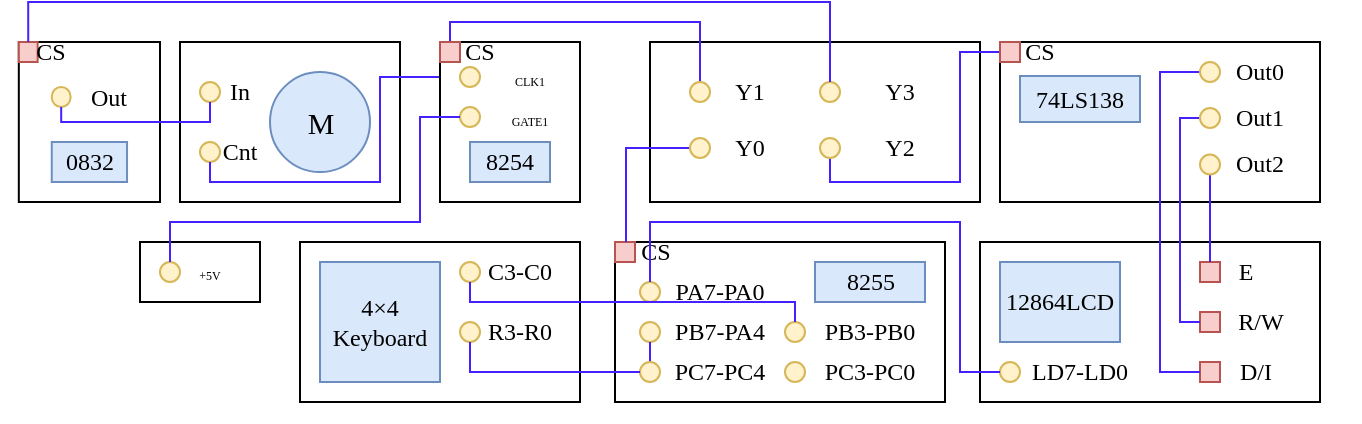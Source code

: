 <mxfile version="15.5.9" type="device" pages="5"><diagram name="电路图" id="16e2658f-23c8-b752-8be9-c03fbebb8bbe"><mxGraphModel dx="948" dy="559" grid="1" gridSize="10" guides="1" tooltips="1" connect="1" arrows="1" fold="1" page="0" pageScale="1" pageWidth="1100" pageHeight="850" background="none" math="0" shadow="0"><root><mxCell id="0"/><mxCell id="1" parent="0"/><mxCell id="NcB6_0sv5KR3hJM-rK1c-3" value="" style="rounded=0;whiteSpace=wrap;html=1;" parent="1" vertex="1"><mxGeometry x="435" y="410" width="165" height="80" as="geometry"/></mxCell><mxCell id="X1PSSmhG3fQhg-xhp3f_-19" value="" style="group" vertex="1" connectable="0" parent="1"><mxGeometry x="417.5" y="510" width="165" height="80" as="geometry"/></mxCell><mxCell id="VCTfqJki6HjGwRl1zhqQ-91" value="" style="rounded=0;whiteSpace=wrap;html=1;" parent="X1PSSmhG3fQhg-xhp3f_-19" vertex="1"><mxGeometry width="165" height="80" as="geometry"/></mxCell><mxCell id="VCTfqJki6HjGwRl1zhqQ-92" value="&lt;font face=&quot;Times New Roman&quot;&gt;8255&lt;/font&gt;" style="rounded=0;whiteSpace=wrap;html=1;fillColor=#dae8fc;strokeColor=#6c8ebf;" parent="X1PSSmhG3fQhg-xhp3f_-19" vertex="1"><mxGeometry x="100" y="10" width="55" height="20" as="geometry"/></mxCell><mxCell id="VCTfqJki6HjGwRl1zhqQ-152" value="" style="rounded=1;whiteSpace=wrap;html=1;arcSize=0;fillColor=#f8cecc;strokeColor=#b85450;" parent="X1PSSmhG3fQhg-xhp3f_-19" vertex="1"><mxGeometry width="10" height="10" as="geometry"/></mxCell><mxCell id="VCTfqJki6HjGwRl1zhqQ-178" value="&lt;font face=&quot;Times New Roman&quot;&gt;CS&lt;br&gt;&lt;/font&gt;" style="text;html=1;strokeColor=none;fillColor=none;align=center;verticalAlign=middle;whiteSpace=wrap;rounded=0;" parent="X1PSSmhG3fQhg-xhp3f_-19" vertex="1"><mxGeometry x="10" width="20" height="10" as="geometry"/></mxCell><mxCell id="VCTfqJki6HjGwRl1zhqQ-114" value="" style="rounded=1;whiteSpace=wrap;html=1;arcSize=50;fillColor=#fff2cc;strokeColor=#d6b656;" parent="X1PSSmhG3fQhg-xhp3f_-19" vertex="1"><mxGeometry x="12.5" y="20" width="10" height="10" as="geometry"/></mxCell><mxCell id="VCTfqJki6HjGwRl1zhqQ-140" value="&lt;font face=&quot;Times New Roman&quot;&gt;PA7-PA0&lt;/font&gt;" style="text;html=1;strokeColor=none;fillColor=none;align=center;verticalAlign=middle;whiteSpace=wrap;rounded=0;rotation=0;" parent="X1PSSmhG3fQhg-xhp3f_-19" vertex="1"><mxGeometry x="27.5" y="20" width="50" height="10" as="geometry"/></mxCell><mxCell id="X1PSSmhG3fQhg-xhp3f_-6" value="" style="rounded=1;whiteSpace=wrap;html=1;arcSize=50;fillColor=#fff2cc;strokeColor=#d6b656;" vertex="1" parent="X1PSSmhG3fQhg-xhp3f_-19"><mxGeometry x="12.5" y="40" width="10" height="10" as="geometry"/></mxCell><mxCell id="X1PSSmhG3fQhg-xhp3f_-7" value="&lt;font face=&quot;Times New Roman&quot;&gt;PB7-PA4&lt;/font&gt;" style="text;html=1;strokeColor=none;fillColor=none;align=center;verticalAlign=middle;whiteSpace=wrap;rounded=0;rotation=0;" vertex="1" parent="X1PSSmhG3fQhg-xhp3f_-19"><mxGeometry x="27.5" y="40" width="50" height="10" as="geometry"/></mxCell><mxCell id="X1PSSmhG3fQhg-xhp3f_-8" value="" style="rounded=1;whiteSpace=wrap;html=1;arcSize=50;fillColor=#fff2cc;strokeColor=#d6b656;" vertex="1" parent="X1PSSmhG3fQhg-xhp3f_-19"><mxGeometry x="85" y="40" width="10" height="10" as="geometry"/></mxCell><mxCell id="X1PSSmhG3fQhg-xhp3f_-9" value="&lt;font face=&quot;Times New Roman&quot;&gt;PB3-PB0&lt;/font&gt;" style="text;html=1;strokeColor=none;fillColor=none;align=center;verticalAlign=middle;whiteSpace=wrap;rounded=0;rotation=0;" vertex="1" parent="X1PSSmhG3fQhg-xhp3f_-19"><mxGeometry x="102.5" y="40" width="50" height="10" as="geometry"/></mxCell><mxCell id="X1PSSmhG3fQhg-xhp3f_-49" style="edgeStyle=orthogonalEdgeStyle;rounded=0;orthogonalLoop=1;jettySize=auto;html=1;endArrow=none;endFill=0;strokeColor=#4621FF;" edge="1" parent="X1PSSmhG3fQhg-xhp3f_-19" source="X1PSSmhG3fQhg-xhp3f_-10" target="X1PSSmhG3fQhg-xhp3f_-6"><mxGeometry relative="1" as="geometry"><Array as="points"><mxPoint x="18" y="62"/></Array></mxGeometry></mxCell><mxCell id="X1PSSmhG3fQhg-xhp3f_-10" value="" style="rounded=1;whiteSpace=wrap;html=1;arcSize=50;fillColor=#fff2cc;strokeColor=#d6b656;" vertex="1" parent="X1PSSmhG3fQhg-xhp3f_-19"><mxGeometry x="12.5" y="60" width="10" height="10" as="geometry"/></mxCell><mxCell id="X1PSSmhG3fQhg-xhp3f_-11" value="&lt;font face=&quot;Times New Roman&quot;&gt;PC7-PC4&lt;/font&gt;" style="text;html=1;strokeColor=none;fillColor=none;align=center;verticalAlign=middle;whiteSpace=wrap;rounded=0;rotation=0;" vertex="1" parent="X1PSSmhG3fQhg-xhp3f_-19"><mxGeometry x="27.5" y="60" width="50" height="10" as="geometry"/></mxCell><mxCell id="X1PSSmhG3fQhg-xhp3f_-12" value="" style="rounded=1;whiteSpace=wrap;html=1;arcSize=50;fillColor=#fff2cc;strokeColor=#d6b656;" vertex="1" parent="X1PSSmhG3fQhg-xhp3f_-19"><mxGeometry x="85" y="60" width="10" height="10" as="geometry"/></mxCell><mxCell id="X1PSSmhG3fQhg-xhp3f_-13" value="&lt;font face=&quot;Times New Roman&quot;&gt;PC3-PC0&lt;/font&gt;" style="text;html=1;strokeColor=none;fillColor=none;align=center;verticalAlign=middle;whiteSpace=wrap;rounded=0;rotation=0;" vertex="1" parent="X1PSSmhG3fQhg-xhp3f_-19"><mxGeometry x="102.5" y="60" width="50" height="10" as="geometry"/></mxCell><mxCell id="X1PSSmhG3fQhg-xhp3f_-24" value="" style="group" vertex="1" connectable="0" parent="1"><mxGeometry x="600" y="510" width="190" height="90" as="geometry"/></mxCell><mxCell id="VCTfqJki6HjGwRl1zhqQ-158" value="" style="rounded=0;whiteSpace=wrap;html=1;" parent="X1PSSmhG3fQhg-xhp3f_-24" vertex="1"><mxGeometry width="170" height="80" as="geometry"/></mxCell><mxCell id="VCTfqJki6HjGwRl1zhqQ-157" value="&lt;font face=&quot;Times New Roman&quot;&gt;12864LCD&lt;/font&gt;" style="rounded=0;whiteSpace=wrap;html=1;fillColor=#dae8fc;strokeColor=#6c8ebf;" parent="X1PSSmhG3fQhg-xhp3f_-24" vertex="1"><mxGeometry x="10" y="10" width="60" height="40" as="geometry"/></mxCell><mxCell id="VCTfqJki6HjGwRl1zhqQ-168" value="&lt;font face=&quot;Times New Roman&quot;&gt;E&lt;br&gt;&lt;/font&gt;" style="text;html=1;strokeColor=none;fillColor=none;align=center;verticalAlign=middle;whiteSpace=wrap;rounded=0;" parent="X1PSSmhG3fQhg-xhp3f_-24" vertex="1"><mxGeometry x="127.5" y="10" width="10" height="10" as="geometry"/></mxCell><mxCell id="VCTfqJki6HjGwRl1zhqQ-169" value="&lt;font face=&quot;Times New Roman&quot;&gt;R/W&lt;br&gt;&lt;/font&gt;" style="text;html=1;strokeColor=none;fillColor=none;align=center;verticalAlign=middle;whiteSpace=wrap;rounded=0;" parent="X1PSSmhG3fQhg-xhp3f_-24" vertex="1"><mxGeometry x="127.5" y="35" width="25" height="10" as="geometry"/></mxCell><mxCell id="VCTfqJki6HjGwRl1zhqQ-170" value="&lt;font face=&quot;Times New Roman&quot;&gt;D/I&lt;br&gt;&lt;/font&gt;" style="text;html=1;strokeColor=none;fillColor=none;align=center;verticalAlign=middle;whiteSpace=wrap;rounded=0;" parent="X1PSSmhG3fQhg-xhp3f_-24" vertex="1"><mxGeometry x="127.5" y="60" width="20" height="10" as="geometry"/></mxCell><mxCell id="VCTfqJki6HjGwRl1zhqQ-171" value="" style="rounded=1;whiteSpace=wrap;html=1;arcSize=0;fillColor=#f8cecc;strokeColor=#b85450;" parent="X1PSSmhG3fQhg-xhp3f_-24" vertex="1"><mxGeometry x="110" y="10" width="10" height="10" as="geometry"/></mxCell><mxCell id="VCTfqJki6HjGwRl1zhqQ-172" value="" style="rounded=1;whiteSpace=wrap;html=1;arcSize=0;fillColor=#f8cecc;strokeColor=#b85450;" parent="X1PSSmhG3fQhg-xhp3f_-24" vertex="1"><mxGeometry x="110" y="35" width="10" height="10" as="geometry"/></mxCell><mxCell id="VCTfqJki6HjGwRl1zhqQ-173" value="" style="rounded=1;whiteSpace=wrap;html=1;arcSize=0;fillColor=#f8cecc;strokeColor=#b85450;" parent="X1PSSmhG3fQhg-xhp3f_-24" vertex="1"><mxGeometry x="110" y="60" width="10" height="10" as="geometry"/></mxCell><mxCell id="X1PSSmhG3fQhg-xhp3f_-22" value="" style="rounded=1;whiteSpace=wrap;html=1;arcSize=50;fillColor=#fff2cc;strokeColor=#d6b656;" vertex="1" parent="X1PSSmhG3fQhg-xhp3f_-24"><mxGeometry x="10" y="60" width="10" height="10" as="geometry"/></mxCell><mxCell id="X1PSSmhG3fQhg-xhp3f_-23" value="&lt;font face=&quot;Times New Roman&quot;&gt;LD7-LD0&lt;br&gt;&lt;/font&gt;" style="text;html=1;strokeColor=none;fillColor=none;align=center;verticalAlign=middle;whiteSpace=wrap;rounded=0;" vertex="1" parent="X1PSSmhG3fQhg-xhp3f_-24"><mxGeometry x="20" y="60" width="60" height="10" as="geometry"/></mxCell><mxCell id="X1PSSmhG3fQhg-xhp3f_-26" value="" style="group" vertex="1" connectable="0" parent="1"><mxGeometry x="260" y="510" width="140" height="80" as="geometry"/></mxCell><mxCell id="6tjbR_rMqZSs4YRs12yE-1" value="" style="rounded=0;whiteSpace=wrap;html=1;" parent="X1PSSmhG3fQhg-xhp3f_-26" vertex="1"><mxGeometry width="140" height="80" as="geometry"/></mxCell><mxCell id="2M0qksN54VN6WFZO-WgR-1" value="&lt;font face=&quot;Times New Roman&quot; style=&quot;font-size: 12px&quot;&gt;4×4&lt;br&gt;Keyboard&lt;/font&gt;" style="whiteSpace=wrap;html=1;aspect=fixed;fillColor=#dae8fc;strokeColor=#6c8ebf;" parent="X1PSSmhG3fQhg-xhp3f_-26" vertex="1"><mxGeometry x="10" y="10" width="60" height="60" as="geometry"/></mxCell><mxCell id="EIg1zEGJsLN3quA8BClf-6" value="" style="rounded=1;whiteSpace=wrap;html=1;arcSize=50;fillColor=#fff2cc;strokeColor=#d6b656;" parent="X1PSSmhG3fQhg-xhp3f_-26" vertex="1"><mxGeometry x="80" y="40" width="10" height="10" as="geometry"/></mxCell><mxCell id="VCTfqJki6HjGwRl1zhqQ-3" value="" style="rounded=1;whiteSpace=wrap;html=1;arcSize=50;fillColor=#fff2cc;strokeColor=#d6b656;" parent="X1PSSmhG3fQhg-xhp3f_-26" vertex="1"><mxGeometry x="80" y="10" width="10" height="10" as="geometry"/></mxCell><mxCell id="6tjbR_rMqZSs4YRs12yE-4" value="&lt;font face=&quot;Times New Roman&quot;&gt;R3-R0&lt;/font&gt;" style="text;html=1;strokeColor=none;fillColor=none;align=center;verticalAlign=middle;whiteSpace=wrap;rounded=0;rotation=0;" parent="X1PSSmhG3fQhg-xhp3f_-26" vertex="1"><mxGeometry x="90" y="40" width="40" height="10" as="geometry"/></mxCell><mxCell id="X1PSSmhG3fQhg-xhp3f_-25" value="&lt;font face=&quot;Times New Roman&quot;&gt;C3-C0&lt;/font&gt;" style="text;html=1;strokeColor=none;fillColor=none;align=center;verticalAlign=middle;whiteSpace=wrap;rounded=0;rotation=0;" vertex="1" parent="X1PSSmhG3fQhg-xhp3f_-26"><mxGeometry x="90" y="10" width="40" height="10" as="geometry"/></mxCell><mxCell id="X1PSSmhG3fQhg-xhp3f_-27" value="" style="group" vertex="1" connectable="0" parent="1"><mxGeometry x="110" y="410" width="80" height="80" as="geometry"/></mxCell><mxCell id="VCTfqJki6HjGwRl1zhqQ-147" value="" style="rounded=0;whiteSpace=wrap;html=1;" parent="X1PSSmhG3fQhg-xhp3f_-27" vertex="1"><mxGeometry x="9.412" width="70.588" height="80" as="geometry"/></mxCell><mxCell id="VCTfqJki6HjGwRl1zhqQ-151" value="" style="rounded=1;whiteSpace=wrap;html=1;arcSize=0;fillColor=#f8cecc;strokeColor=#b85450;" parent="X1PSSmhG3fQhg-xhp3f_-27" vertex="1"><mxGeometry x="9.412" width="9.412" height="10" as="geometry"/></mxCell><mxCell id="VCTfqJki6HjGwRl1zhqQ-179" value="&lt;font face=&quot;Times New Roman&quot;&gt;CS&lt;br&gt;&lt;/font&gt;" style="text;html=1;strokeColor=none;fillColor=none;align=center;verticalAlign=middle;whiteSpace=wrap;rounded=0;" parent="X1PSSmhG3fQhg-xhp3f_-27" vertex="1"><mxGeometry x="16.471" width="18.824" height="10" as="geometry"/></mxCell><mxCell id="NcB6_0sv5KR3hJM-rK1c-1" value="" style="rounded=1;whiteSpace=wrap;html=1;arcSize=50;fillColor=#fff2cc;strokeColor=#d6b656;" parent="X1PSSmhG3fQhg-xhp3f_-27" vertex="1"><mxGeometry x="25.882" y="22.5" width="9.412" height="10" as="geometry"/></mxCell><mxCell id="NcB6_0sv5KR3hJM-rK1c-2" value="&lt;font face=&quot;Times New Roman&quot;&gt;Out&lt;br&gt;&lt;/font&gt;" style="text;html=1;strokeColor=none;fillColor=none;align=center;verticalAlign=middle;whiteSpace=wrap;rounded=0;" parent="X1PSSmhG3fQhg-xhp3f_-27" vertex="1"><mxGeometry x="44.706" y="15" width="18.824" height="25" as="geometry"/></mxCell><mxCell id="VCTfqJki6HjGwRl1zhqQ-148" value="&lt;font face=&quot;Times New Roman&quot;&gt;0832&lt;/font&gt;" style="rounded=0;whiteSpace=wrap;html=1;fillColor=#dae8fc;strokeColor=#6c8ebf;" parent="X1PSSmhG3fQhg-xhp3f_-27" vertex="1"><mxGeometry x="25.882" y="50" width="37.647" height="20" as="geometry"/></mxCell><mxCell id="X1PSSmhG3fQhg-xhp3f_-48" style="edgeStyle=orthogonalEdgeStyle;rounded=0;orthogonalLoop=1;jettySize=auto;html=1;endArrow=none;endFill=0;strokeColor=#4621FF;" edge="1" parent="1" source="EIg1zEGJsLN3quA8BClf-6" target="X1PSSmhG3fQhg-xhp3f_-10"><mxGeometry relative="1" as="geometry"><mxPoint x="310" y="480" as="sourcePoint"/><mxPoint x="435" y="590" as="targetPoint"/><Array as="points"><mxPoint x="345" y="575"/></Array></mxGeometry></mxCell><mxCell id="X1PSSmhG3fQhg-xhp3f_-46" style="rounded=0;orthogonalLoop=1;jettySize=auto;html=1;endArrow=none;endFill=0;strokeColor=#4621FF;edgeStyle=orthogonalEdgeStyle;" edge="1" parent="1" source="X1PSSmhG3fQhg-xhp3f_-40" target="VCTfqJki6HjGwRl1zhqQ-152"><mxGeometry relative="1" as="geometry"><mxPoint x="435" y="565" as="targetPoint"/><Array as="points"><mxPoint x="423" y="463"/></Array></mxGeometry></mxCell><mxCell id="X1PSSmhG3fQhg-xhp3f_-50" style="edgeStyle=orthogonalEdgeStyle;rounded=0;orthogonalLoop=1;jettySize=auto;html=1;endArrow=none;endFill=0;strokeColor=#4621FF;" edge="1" parent="1" source="VCTfqJki6HjGwRl1zhqQ-114" target="X1PSSmhG3fQhg-xhp3f_-22"><mxGeometry relative="1" as="geometry"><Array as="points"><mxPoint x="435" y="500"/><mxPoint x="590" y="500"/><mxPoint x="590" y="575"/></Array></mxGeometry></mxCell><mxCell id="X1PSSmhG3fQhg-xhp3f_-52" style="edgeStyle=orthogonalEdgeStyle;rounded=0;orthogonalLoop=1;jettySize=auto;html=1;entryX=0.5;entryY=0;entryDx=0;entryDy=0;endArrow=none;endFill=0;strokeColor=#4621FF;" edge="1" parent="1" target="X1PSSmhG3fQhg-xhp3f_-8"><mxGeometry relative="1" as="geometry"><mxPoint x="345" y="530" as="sourcePoint"/><Array as="points"><mxPoint x="345" y="540"/><mxPoint x="508" y="540"/></Array></mxGeometry></mxCell><mxCell id="X1PSSmhG3fQhg-xhp3f_-53" style="edgeStyle=orthogonalEdgeStyle;rounded=0;orthogonalLoop=1;jettySize=auto;html=1;entryX=0.5;entryY=0;entryDx=0;entryDy=0;endArrow=none;endFill=0;strokeColor=#4621FF;exitX=0;exitY=0.5;exitDx=0;exitDy=0;" edge="1" parent="1" source="X1PSSmhG3fQhg-xhp3f_-41" target="VCTfqJki6HjGwRl1zhqQ-149"><mxGeometry relative="1" as="geometry"><Array as="points"><mxPoint x="460" y="435"/><mxPoint x="460" y="400"/><mxPoint x="335" y="400"/></Array></mxGeometry></mxCell><mxCell id="X1PSSmhG3fQhg-xhp3f_-81" value="" style="group" vertex="1" connectable="0" parent="1"><mxGeometry x="200" y="410" width="110" height="80" as="geometry"/></mxCell><mxCell id="VCTfqJki6HjGwRl1zhqQ-182" value="" style="rounded=0;whiteSpace=wrap;html=1;" parent="X1PSSmhG3fQhg-xhp3f_-81" vertex="1"><mxGeometry width="110" height="80" as="geometry"/></mxCell><mxCell id="VCTfqJki6HjGwRl1zhqQ-181" value="&lt;font face=&quot;Times New Roman&quot; style=&quot;font-size: 18px&quot;&gt;&lt;sup&gt;M&lt;/sup&gt;&lt;/font&gt;" style="verticalLabelPosition=middle;shadow=0;dashed=0;align=center;html=1;verticalAlign=middle;strokeWidth=1;shape=ellipse;aspect=fixed;fontSize=35;fillColor=#dae8fc;strokeColor=#6c8ebf;" parent="X1PSSmhG3fQhg-xhp3f_-81" vertex="1"><mxGeometry x="45" y="15" width="50" height="50" as="geometry"/></mxCell><mxCell id="VCTfqJki6HjGwRl1zhqQ-185" value="" style="rounded=1;whiteSpace=wrap;html=1;arcSize=50;fillColor=#fff2cc;strokeColor=#d6b656;" parent="X1PSSmhG3fQhg-xhp3f_-81" vertex="1"><mxGeometry x="10" y="20" width="10" height="10" as="geometry"/></mxCell><mxCell id="VCTfqJki6HjGwRl1zhqQ-186" value="" style="rounded=1;whiteSpace=wrap;html=1;arcSize=50;fillColor=#fff2cc;strokeColor=#d6b656;" parent="X1PSSmhG3fQhg-xhp3f_-81" vertex="1"><mxGeometry x="10" y="50" width="10" height="10" as="geometry"/></mxCell><mxCell id="VCTfqJki6HjGwRl1zhqQ-188" value="&lt;font face=&quot;Times New Roman&quot;&gt;In&lt;br&gt;&lt;/font&gt;" style="text;html=1;strokeColor=none;fillColor=none;align=center;verticalAlign=middle;whiteSpace=wrap;rounded=0;" parent="X1PSSmhG3fQhg-xhp3f_-81" vertex="1"><mxGeometry x="20" y="20" width="20" height="10" as="geometry"/></mxCell><mxCell id="VCTfqJki6HjGwRl1zhqQ-189" value="&lt;font face=&quot;Times New Roman&quot;&gt;Cnt&lt;br&gt;&lt;/font&gt;" style="text;html=1;strokeColor=none;fillColor=none;align=center;verticalAlign=middle;whiteSpace=wrap;rounded=0;" parent="X1PSSmhG3fQhg-xhp3f_-81" vertex="1"><mxGeometry x="20" y="50" width="20" height="10" as="geometry"/></mxCell><mxCell id="X1PSSmhG3fQhg-xhp3f_-85" style="edgeStyle=orthogonalEdgeStyle;rounded=0;orthogonalLoop=1;jettySize=auto;html=1;exitX=0.5;exitY=1;exitDx=0;exitDy=0;entryX=0.5;entryY=1;entryDx=0;entryDy=0;endArrow=none;endFill=0;strokeColor=#4621FF;" edge="1" parent="1" source="NcB6_0sv5KR3hJM-rK1c-1" target="VCTfqJki6HjGwRl1zhqQ-185"><mxGeometry relative="1" as="geometry"><Array as="points"><mxPoint x="141" y="450"/><mxPoint x="215" y="450"/></Array></mxGeometry></mxCell><mxCell id="X1PSSmhG3fQhg-xhp3f_-86" style="edgeStyle=orthogonalEdgeStyle;rounded=0;orthogonalLoop=1;jettySize=auto;html=1;exitX=0;exitY=0.5;exitDx=0;exitDy=0;entryX=0.5;entryY=1;entryDx=0;entryDy=0;endArrow=none;endFill=0;strokeColor=#4621FF;" edge="1" parent="1" source="X1PSSmhG3fQhg-xhp3f_-28" target="VCTfqJki6HjGwRl1zhqQ-186"><mxGeometry relative="1" as="geometry"><Array as="points"><mxPoint x="300" y="428"/><mxPoint x="300" y="480"/><mxPoint x="215" y="480"/></Array></mxGeometry></mxCell><mxCell id="NcB6_0sv5KR3hJM-rK1c-26" value="&lt;font face=&quot;Times New Roman&quot;&gt;Y1&lt;br&gt;&lt;/font&gt;" style="text;html=1;strokeColor=none;fillColor=none;align=center;verticalAlign=middle;whiteSpace=wrap;rounded=0;" parent="1" vertex="1"><mxGeometry x="475" y="427" width="20" height="16" as="geometry"/></mxCell><mxCell id="NcB6_0sv5KR3hJM-rK1c-27" value="&lt;font face=&quot;Times New Roman&quot;&gt;Y2&lt;br&gt;&lt;/font&gt;" style="text;html=1;strokeColor=none;fillColor=none;align=center;verticalAlign=middle;whiteSpace=wrap;rounded=0;" parent="1" vertex="1"><mxGeometry x="550" y="455" width="20" height="16" as="geometry"/></mxCell><mxCell id="NcB6_0sv5KR3hJM-rK1c-28" value="&lt;font face=&quot;Times New Roman&quot;&gt;Y3&lt;br&gt;&lt;/font&gt;" style="text;html=1;strokeColor=none;fillColor=none;align=center;verticalAlign=middle;whiteSpace=wrap;rounded=0;" parent="1" vertex="1"><mxGeometry x="550" y="427" width="20" height="16" as="geometry"/></mxCell><mxCell id="NcB6_0sv5KR3hJM-rK1c-34" value="&lt;font face=&quot;Times New Roman&quot;&gt;Y0&lt;br&gt;&lt;/font&gt;" style="text;html=1;strokeColor=none;fillColor=none;align=center;verticalAlign=middle;whiteSpace=wrap;rounded=0;" parent="1" vertex="1"><mxGeometry x="475" y="455" width="20" height="16" as="geometry"/></mxCell><mxCell id="X1PSSmhG3fQhg-xhp3f_-40" value="" style="rounded=1;whiteSpace=wrap;html=1;arcSize=50;fillColor=#fff2cc;strokeColor=#d6b656;" vertex="1" parent="1"><mxGeometry x="455" y="458" width="10" height="10" as="geometry"/></mxCell><mxCell id="X1PSSmhG3fQhg-xhp3f_-41" value="" style="rounded=1;whiteSpace=wrap;html=1;arcSize=50;fillColor=#fff2cc;strokeColor=#d6b656;" vertex="1" parent="1"><mxGeometry x="455" y="430" width="10" height="10" as="geometry"/></mxCell><mxCell id="X1PSSmhG3fQhg-xhp3f_-88" style="edgeStyle=orthogonalEdgeStyle;rounded=0;orthogonalLoop=1;jettySize=auto;html=1;entryX=0.5;entryY=0;entryDx=0;entryDy=0;endArrow=none;endFill=0;strokeColor=#4621FF;exitX=0.5;exitY=1;exitDx=0;exitDy=0;" edge="1" parent="1" source="X1PSSmhG3fQhg-xhp3f_-42" target="v24gGQJnyRLXsnVjTPwQ-62"><mxGeometry relative="1" as="geometry"><Array as="points"><mxPoint x="525" y="480"/><mxPoint x="590" y="480"/><mxPoint x="590" y="415"/><mxPoint x="615" y="415"/></Array></mxGeometry></mxCell><mxCell id="X1PSSmhG3fQhg-xhp3f_-42" value="" style="rounded=1;whiteSpace=wrap;html=1;arcSize=50;fillColor=#fff2cc;strokeColor=#d6b656;" vertex="1" parent="1"><mxGeometry x="520" y="458" width="10" height="10" as="geometry"/></mxCell><mxCell id="X1PSSmhG3fQhg-xhp3f_-43" value="" style="rounded=1;whiteSpace=wrap;html=1;arcSize=50;fillColor=#fff2cc;strokeColor=#d6b656;" vertex="1" parent="1"><mxGeometry x="520" y="430" width="10" height="10" as="geometry"/></mxCell><mxCell id="X1PSSmhG3fQhg-xhp3f_-65" style="edgeStyle=orthogonalEdgeStyle;rounded=0;orthogonalLoop=1;jettySize=auto;html=1;entryX=0.5;entryY=0;entryDx=0;entryDy=0;endArrow=none;endFill=0;strokeColor=#4621FF;" edge="1" parent="1" source="X1PSSmhG3fQhg-xhp3f_-43" target="VCTfqJki6HjGwRl1zhqQ-151"><mxGeometry relative="1" as="geometry"><Array as="points"><mxPoint x="525" y="390"/><mxPoint x="124" y="390"/></Array></mxGeometry></mxCell><mxCell id="v24gGQJnyRLXsnVjTPwQ-35" value="" style="rounded=0;whiteSpace=wrap;html=1;" parent="1" vertex="1"><mxGeometry x="610" y="410" width="160" height="80" as="geometry"/></mxCell><mxCell id="X1PSSmhG3fQhg-xhp3f_-91" style="edgeStyle=orthogonalEdgeStyle;rounded=0;orthogonalLoop=1;jettySize=auto;html=1;exitX=0.5;exitY=1;exitDx=0;exitDy=0;entryX=0.5;entryY=0;entryDx=0;entryDy=0;endArrow=none;endFill=0;strokeColor=#4621FF;" edge="1" parent="1" source="v24gGQJnyRLXsnVjTPwQ-39" target="VCTfqJki6HjGwRl1zhqQ-171"><mxGeometry relative="1" as="geometry"/></mxCell><mxCell id="v24gGQJnyRLXsnVjTPwQ-39" value="" style="rounded=1;whiteSpace=wrap;html=1;arcSize=50;fillColor=#fff2cc;strokeColor=#d6b656;" parent="1" vertex="1"><mxGeometry x="710" y="466.25" width="10" height="10" as="geometry"/></mxCell><mxCell id="X1PSSmhG3fQhg-xhp3f_-92" style="edgeStyle=orthogonalEdgeStyle;rounded=0;orthogonalLoop=1;jettySize=auto;html=1;exitX=0;exitY=0.5;exitDx=0;exitDy=0;entryX=0;entryY=0.5;entryDx=0;entryDy=0;endArrow=none;endFill=0;strokeColor=#4621FF;" edge="1" parent="1" source="v24gGQJnyRLXsnVjTPwQ-42" target="VCTfqJki6HjGwRl1zhqQ-172"><mxGeometry relative="1" as="geometry"><Array as="points"><mxPoint x="700" y="448"/><mxPoint x="700" y="550"/></Array></mxGeometry></mxCell><mxCell id="v24gGQJnyRLXsnVjTPwQ-42" value="" style="rounded=1;whiteSpace=wrap;html=1;arcSize=50;fillColor=#fff2cc;strokeColor=#d6b656;" parent="1" vertex="1"><mxGeometry x="710" y="443" width="10" height="10" as="geometry"/></mxCell><mxCell id="X1PSSmhG3fQhg-xhp3f_-93" style="edgeStyle=orthogonalEdgeStyle;rounded=0;orthogonalLoop=1;jettySize=auto;html=1;exitX=0;exitY=0.5;exitDx=0;exitDy=0;entryX=0;entryY=0.5;entryDx=0;entryDy=0;endArrow=none;endFill=0;strokeColor=#4621FF;" edge="1" parent="1" source="v24gGQJnyRLXsnVjTPwQ-43" target="VCTfqJki6HjGwRl1zhqQ-173"><mxGeometry relative="1" as="geometry"><Array as="points"><mxPoint x="690" y="425"/><mxPoint x="690" y="575"/></Array></mxGeometry></mxCell><mxCell id="v24gGQJnyRLXsnVjTPwQ-43" value="" style="rounded=1;whiteSpace=wrap;html=1;arcSize=50;fillColor=#fff2cc;strokeColor=#d6b656;" parent="1" vertex="1"><mxGeometry x="710" y="420" width="10" height="10" as="geometry"/></mxCell><mxCell id="v24gGQJnyRLXsnVjTPwQ-47" value="&lt;span style=&quot;font-family: &amp;#34;times new roman&amp;#34;&quot;&gt;Out1&lt;/span&gt;&lt;font face=&quot;Times New Roman&quot;&gt;&lt;br&gt;&lt;/font&gt;" style="text;html=1;strokeColor=none;fillColor=none;align=center;verticalAlign=middle;whiteSpace=wrap;rounded=0;" parent="1" vertex="1"><mxGeometry x="730" y="443" width="20" height="10" as="geometry"/></mxCell><mxCell id="v24gGQJnyRLXsnVjTPwQ-51" value="&lt;span style=&quot;font-family: &amp;#34;times new roman&amp;#34;&quot;&gt;Out0&lt;/span&gt;&lt;font face=&quot;Times New Roman&quot;&gt;&lt;br&gt;&lt;/font&gt;" style="text;html=1;strokeColor=none;fillColor=none;align=center;verticalAlign=middle;whiteSpace=wrap;rounded=0;" parent="1" vertex="1"><mxGeometry x="730" y="420" width="20" height="10" as="geometry"/></mxCell><mxCell id="v24gGQJnyRLXsnVjTPwQ-62" value="" style="rounded=1;whiteSpace=wrap;html=1;arcSize=0;fillColor=#f8cecc;strokeColor=#b85450;" parent="1" vertex="1"><mxGeometry x="610" y="410" width="10" height="10" as="geometry"/></mxCell><mxCell id="v24gGQJnyRLXsnVjTPwQ-63" value="&lt;font face=&quot;Times New Roman&quot;&gt;CS&lt;br&gt;&lt;/font&gt;" style="text;html=1;strokeColor=none;fillColor=none;align=center;verticalAlign=middle;whiteSpace=wrap;rounded=0;" parent="1" vertex="1"><mxGeometry x="620" y="410" width="20" height="10" as="geometry"/></mxCell><mxCell id="v24gGQJnyRLXsnVjTPwQ-50" value="&lt;span style=&quot;font-family: &amp;#34;times new roman&amp;#34;&quot;&gt;Out2&lt;/span&gt;&lt;font face=&quot;Times New Roman&quot;&gt;&lt;br&gt;&lt;/font&gt;" style="text;html=1;strokeColor=none;fillColor=none;align=center;verticalAlign=middle;whiteSpace=wrap;rounded=0;" parent="1" vertex="1"><mxGeometry x="730" y="466.25" width="20" height="10" as="geometry"/></mxCell><mxCell id="X1PSSmhG3fQhg-xhp3f_-89" value="&lt;font face=&quot;Times New Roman&quot;&gt;74LS138&lt;/font&gt;" style="rounded=0;whiteSpace=wrap;html=1;fillColor=#dae8fc;strokeColor=#6c8ebf;" vertex="1" parent="1"><mxGeometry x="620" y="427" width="60" height="23" as="geometry"/></mxCell><mxCell id="X1PSSmhG3fQhg-xhp3f_-94" value="" style="group" vertex="1" connectable="0" parent="1"><mxGeometry x="170" y="510" width="70" height="30" as="geometry"/></mxCell><mxCell id="X1PSSmhG3fQhg-xhp3f_-78" value="" style="rounded=0;whiteSpace=wrap;html=1;" vertex="1" parent="X1PSSmhG3fQhg-xhp3f_-94"><mxGeometry x="10" width="60" height="30" as="geometry"/></mxCell><mxCell id="X1PSSmhG3fQhg-xhp3f_-76" value="&lt;font face=&quot;Times New Roman&quot;&gt;&lt;span style=&quot;font-size: 6px&quot;&gt;+5V&lt;/span&gt;&lt;/font&gt;" style="text;html=1;strokeColor=none;fillColor=none;align=center;verticalAlign=middle;whiteSpace=wrap;rounded=0;" vertex="1" parent="X1PSSmhG3fQhg-xhp3f_-94"><mxGeometry x="30" y="7.5" width="30" height="15" as="geometry"/></mxCell><mxCell id="X1PSSmhG3fQhg-xhp3f_-77" value="" style="rounded=1;whiteSpace=wrap;html=1;arcSize=50;fillColor=#fff2cc;strokeColor=#d6b656;" vertex="1" parent="X1PSSmhG3fQhg-xhp3f_-94"><mxGeometry x="20" y="10" width="10" height="10" as="geometry"/></mxCell><mxCell id="X1PSSmhG3fQhg-xhp3f_-95" value="" style="group" vertex="1" connectable="0" parent="1"><mxGeometry x="330" y="410" width="70" height="80" as="geometry"/></mxCell><mxCell id="VCTfqJki6HjGwRl1zhqQ-1" value="" style="rounded=0;whiteSpace=wrap;html=1;" parent="X1PSSmhG3fQhg-xhp3f_-95" vertex="1"><mxGeometry width="70" height="80" as="geometry"/></mxCell><mxCell id="VCTfqJki6HjGwRl1zhqQ-149" value="" style="rounded=1;whiteSpace=wrap;html=1;arcSize=0;fillColor=#f8cecc;strokeColor=#b85450;" parent="X1PSSmhG3fQhg-xhp3f_-95" vertex="1"><mxGeometry width="10" height="10" as="geometry"/></mxCell><mxCell id="VCTfqJki6HjGwRl1zhqQ-177" value="&lt;font face=&quot;Times New Roman&quot;&gt;CS&lt;br&gt;&lt;/font&gt;" style="text;html=1;strokeColor=none;fillColor=none;align=center;verticalAlign=middle;whiteSpace=wrap;rounded=0;" parent="X1PSSmhG3fQhg-xhp3f_-95" vertex="1"><mxGeometry x="10" width="20" height="10" as="geometry"/></mxCell><mxCell id="X1PSSmhG3fQhg-xhp3f_-28" value="" style="rounded=1;whiteSpace=wrap;html=1;arcSize=50;fillColor=#fff2cc;strokeColor=#d6b656;" vertex="1" parent="X1PSSmhG3fQhg-xhp3f_-95"><mxGeometry x="10" y="12.5" width="10" height="10" as="geometry"/></mxCell><mxCell id="X1PSSmhG3fQhg-xhp3f_-29" value="&lt;font face=&quot;Times New Roman&quot;&gt;&lt;span style=&quot;font-size: 6px&quot;&gt;GATE1&lt;/span&gt;&lt;/font&gt;" style="text;html=1;strokeColor=none;fillColor=none;align=center;verticalAlign=middle;whiteSpace=wrap;rounded=0;" vertex="1" parent="X1PSSmhG3fQhg-xhp3f_-95"><mxGeometry x="30" y="30" width="30" height="15" as="geometry"/></mxCell><mxCell id="X1PSSmhG3fQhg-xhp3f_-32" value="" style="rounded=1;whiteSpace=wrap;html=1;arcSize=50;fillColor=#fff2cc;strokeColor=#d6b656;" vertex="1" parent="X1PSSmhG3fQhg-xhp3f_-95"><mxGeometry x="10" y="32.5" width="10" height="10" as="geometry"/></mxCell><mxCell id="X1PSSmhG3fQhg-xhp3f_-33" value="&lt;font face=&quot;Times New Roman&quot;&gt;&lt;span style=&quot;font-size: 6px&quot;&gt;CLK1&lt;/span&gt;&lt;/font&gt;" style="text;html=1;strokeColor=none;fillColor=none;align=center;verticalAlign=middle;whiteSpace=wrap;rounded=0;" vertex="1" parent="X1PSSmhG3fQhg-xhp3f_-95"><mxGeometry x="30" y="10" width="30" height="15" as="geometry"/></mxCell><mxCell id="VCTfqJki6HjGwRl1zhqQ-2" value="&lt;font face=&quot;Times New Roman&quot;&gt;8254&lt;/font&gt;" style="rounded=0;whiteSpace=wrap;html=1;fillColor=#dae8fc;strokeColor=#6c8ebf;" parent="X1PSSmhG3fQhg-xhp3f_-95" vertex="1"><mxGeometry x="15" y="50" width="40" height="20" as="geometry"/></mxCell><mxCell id="X1PSSmhG3fQhg-xhp3f_-96" style="edgeStyle=orthogonalEdgeStyle;rounded=0;orthogonalLoop=1;jettySize=auto;html=1;exitX=0.5;exitY=0;exitDx=0;exitDy=0;entryX=0;entryY=0.5;entryDx=0;entryDy=0;endArrow=none;endFill=0;strokeColor=#4621FF;" edge="1" parent="1" source="X1PSSmhG3fQhg-xhp3f_-77" target="X1PSSmhG3fQhg-xhp3f_-32"><mxGeometry relative="1" as="geometry"><Array as="points"><mxPoint x="195" y="500"/><mxPoint x="320" y="500"/><mxPoint x="320" y="448"/></Array></mxGeometry></mxCell></root></mxGraphModel></diagram><diagram id="Ka1yRRFg8GAw6WJOEzLb" name="总流程图"><mxGraphModel dx="1138" dy="671" grid="1" gridSize="10" guides="1" tooltips="1" connect="1" arrows="1" fold="1" page="1" pageScale="1" pageWidth="827" pageHeight="1169" math="0" shadow="0"><root><mxCell id="wnnuciJCaTrCxRLLsd_P-0"/><mxCell id="wnnuciJCaTrCxRLLsd_P-1" parent="wnnuciJCaTrCxRLLsd_P-0"/><mxCell id="Uz801Ku3de-cRIpHqkvp-3" style="edgeStyle=orthogonalEdgeStyle;rounded=0;orthogonalLoop=1;jettySize=auto;html=1;exitX=0.5;exitY=1;exitDx=0;exitDy=0;entryX=0.5;entryY=0;entryDx=0;entryDy=0;" parent="wnnuciJCaTrCxRLLsd_P-1" source="Uz801Ku3de-cRIpHqkvp-0" target="Uz801Ku3de-cRIpHqkvp-1" edge="1"><mxGeometry relative="1" as="geometry"/></mxCell><mxCell id="Uz801Ku3de-cRIpHqkvp-0" value="按键0启动" style="rounded=1;whiteSpace=wrap;html=1;arcSize=50;fillColor=#f8cecc;strokeColor=#b85450;" parent="wnnuciJCaTrCxRLLsd_P-1" vertex="1"><mxGeometry x="120" y="90" width="80" height="30" as="geometry"/></mxCell><mxCell id="Uz801Ku3de-cRIpHqkvp-4" style="edgeStyle=orthogonalEdgeStyle;rounded=0;orthogonalLoop=1;jettySize=auto;html=1;exitX=0.5;exitY=1;exitDx=0;exitDy=0;entryX=0.5;entryY=0;entryDx=0;entryDy=0;" parent="wnnuciJCaTrCxRLLsd_P-1" source="Uz801Ku3de-cRIpHqkvp-1" target="Uz801Ku3de-cRIpHqkvp-2" edge="1"><mxGeometry relative="1" as="geometry"/></mxCell><mxCell id="Uz801Ku3de-cRIpHqkvp-1" value="初始化8255" style="rounded=0;whiteSpace=wrap;html=1;fillColor=#ffe6cc;strokeColor=#d79b00;" parent="wnnuciJCaTrCxRLLsd_P-1" vertex="1"><mxGeometry x="120" y="140" width="80" height="20" as="geometry"/></mxCell><mxCell id="Uz801Ku3de-cRIpHqkvp-6" style="edgeStyle=orthogonalEdgeStyle;rounded=0;orthogonalLoop=1;jettySize=auto;html=1;exitX=0.5;exitY=1;exitDx=0;exitDy=0;entryX=0.5;entryY=0;entryDx=0;entryDy=0;" parent="wnnuciJCaTrCxRLLsd_P-1" source="Uz801Ku3de-cRIpHqkvp-2" target="Uz801Ku3de-cRIpHqkvp-5" edge="1"><mxGeometry relative="1" as="geometry"/></mxCell><mxCell id="Uz801Ku3de-cRIpHqkvp-2" value="LCD&lt;br&gt;欢迎界面" style="shape=parallelogram;perimeter=parallelogramPerimeter;whiteSpace=wrap;html=1;fixedSize=1;fillColor=#ffe6cc;strokeColor=#d79b00;" parent="wnnuciJCaTrCxRLLsd_P-1" vertex="1"><mxGeometry x="120" y="200" width="80" height="40" as="geometry"/></mxCell><mxCell id="Uz801Ku3de-cRIpHqkvp-8" style="edgeStyle=orthogonalEdgeStyle;rounded=0;orthogonalLoop=1;jettySize=auto;html=1;exitX=0.5;exitY=1;exitDx=0;exitDy=0;entryX=0.5;entryY=0;entryDx=0;entryDy=0;" parent="wnnuciJCaTrCxRLLsd_P-1" source="Uz801Ku3de-cRIpHqkvp-5" target="Uz801Ku3de-cRIpHqkvp-7" edge="1"><mxGeometry relative="1" as="geometry"/></mxCell><mxCell id="Uz801Ku3de-cRIpHqkvp-27" style="edgeStyle=orthogonalEdgeStyle;rounded=0;orthogonalLoop=1;jettySize=auto;html=1;exitX=1;exitY=0.5;exitDx=0;exitDy=0;entryX=0;entryY=0.5;entryDx=0;entryDy=0;" parent="wnnuciJCaTrCxRLLsd_P-1" source="Uz801Ku3de-cRIpHqkvp-5" target="Uz801Ku3de-cRIpHqkvp-26" edge="1"><mxGeometry relative="1" as="geometry"/></mxCell><mxCell id="Uz801Ku3de-cRIpHqkvp-5" value="按下1" style="rhombus;whiteSpace=wrap;html=1;fillColor=#dae8fc;strokeColor=#6c8ebf;" parent="wnnuciJCaTrCxRLLsd_P-1" vertex="1"><mxGeometry x="120" y="270" width="80" height="40" as="geometry"/></mxCell><mxCell id="Uz801Ku3de-cRIpHqkvp-11" style="edgeStyle=orthogonalEdgeStyle;rounded=0;orthogonalLoop=1;jettySize=auto;html=1;exitX=0.5;exitY=1;exitDx=0;exitDy=0;entryX=0.5;entryY=0;entryDx=0;entryDy=0;" parent="wnnuciJCaTrCxRLLsd_P-1" source="Uz801Ku3de-cRIpHqkvp-7" target="Uz801Ku3de-cRIpHqkvp-10" edge="1"><mxGeometry relative="1" as="geometry"/></mxCell><mxCell id="Uz801Ku3de-cRIpHqkvp-7" value="0832控制电机转动&lt;br&gt;电机计数传入8254通道0计数&lt;br&gt;输出给8255C口低位&lt;br&gt;更新存储器和LCD屏幕&lt;br&gt;蜂鸣器播报" style="shape=parallelogram;perimeter=parallelogramPerimeter;whiteSpace=wrap;html=1;fixedSize=1;fillColor=#ffe6cc;strokeColor=#d79b00;" parent="wnnuciJCaTrCxRLLsd_P-1" vertex="1"><mxGeometry x="67.5" y="350" width="185" height="80" as="geometry"/></mxCell><mxCell id="Uz801Ku3de-cRIpHqkvp-13" style="edgeStyle=orthogonalEdgeStyle;rounded=0;orthogonalLoop=1;jettySize=auto;html=1;exitX=0.5;exitY=1;exitDx=0;exitDy=0;entryX=0.5;entryY=0;entryDx=0;entryDy=0;" parent="wnnuciJCaTrCxRLLsd_P-1" source="Uz801Ku3de-cRIpHqkvp-10" target="Uz801Ku3de-cRIpHqkvp-12" edge="1"><mxGeometry relative="1" as="geometry"/></mxCell><mxCell id="Uz801Ku3de-cRIpHqkvp-17" style="edgeStyle=orthogonalEdgeStyle;rounded=0;orthogonalLoop=1;jettySize=auto;html=1;exitX=1;exitY=0.5;exitDx=0;exitDy=0;entryX=0;entryY=0.5;entryDx=0;entryDy=0;" parent="wnnuciJCaTrCxRLLsd_P-1" source="Uz801Ku3de-cRIpHqkvp-10" target="Uz801Ku3de-cRIpHqkvp-16" edge="1"><mxGeometry relative="1" as="geometry"/></mxCell><mxCell id="Uz801Ku3de-cRIpHqkvp-10" value="按下1" style="rhombus;whiteSpace=wrap;html=1;fillColor=#dae8fc;strokeColor=#6c8ebf;" parent="wnnuciJCaTrCxRLLsd_P-1" vertex="1"><mxGeometry x="120" y="460" width="80" height="40" as="geometry"/></mxCell><mxCell id="Uz801Ku3de-cRIpHqkvp-14" style="edgeStyle=orthogonalEdgeStyle;rounded=0;orthogonalLoop=1;jettySize=auto;html=1;exitX=0.5;exitY=1;exitDx=0;exitDy=0;" parent="wnnuciJCaTrCxRLLsd_P-1" source="Uz801Ku3de-cRIpHqkvp-12" edge="1"><mxGeometry relative="1" as="geometry"><mxPoint x="160" y="180" as="targetPoint"/><Array as="points"><mxPoint x="160" y="600"/><mxPoint x="48" y="600"/><mxPoint x="48" y="180"/></Array></mxGeometry></mxCell><mxCell id="Uz801Ku3de-cRIpHqkvp-12" value="0832控制电机停止转动&lt;br&gt;更新存储器和LCD屏幕&lt;br&gt;蜂鸣器播报" style="shape=parallelogram;perimeter=parallelogramPerimeter;whiteSpace=wrap;html=1;fixedSize=1;fillColor=#ffe6cc;strokeColor=#d79b00;" parent="wnnuciJCaTrCxRLLsd_P-1" vertex="1"><mxGeometry x="67.5" y="520" width="185" height="60" as="geometry"/></mxCell><mxCell id="Uz801Ku3de-cRIpHqkvp-19" style="edgeStyle=orthogonalEdgeStyle;rounded=0;orthogonalLoop=1;jettySize=auto;html=1;exitX=0.5;exitY=1;exitDx=0;exitDy=0;entryX=0.5;entryY=0;entryDx=0;entryDy=0;" parent="wnnuciJCaTrCxRLLsd_P-1" source="Uz801Ku3de-cRIpHqkvp-16" target="Uz801Ku3de-cRIpHqkvp-18" edge="1"><mxGeometry relative="1" as="geometry"/></mxCell><mxCell id="Uz801Ku3de-cRIpHqkvp-21" style="edgeStyle=orthogonalEdgeStyle;rounded=0;orthogonalLoop=1;jettySize=auto;html=1;exitX=1;exitY=0.5;exitDx=0;exitDy=0;entryX=0;entryY=0.5;entryDx=0;entryDy=0;" parent="wnnuciJCaTrCxRLLsd_P-1" source="Uz801Ku3de-cRIpHqkvp-16" target="Uz801Ku3de-cRIpHqkvp-20" edge="1"><mxGeometry relative="1" as="geometry"/></mxCell><mxCell id="Uz801Ku3de-cRIpHqkvp-16" value="按下2/6" style="rhombus;whiteSpace=wrap;html=1;fillColor=#dae8fc;strokeColor=#6c8ebf;" parent="wnnuciJCaTrCxRLLsd_P-1" vertex="1"><mxGeometry x="342.5" y="460" width="80" height="40" as="geometry"/></mxCell><mxCell id="Uz801Ku3de-cRIpHqkvp-24" style="edgeStyle=orthogonalEdgeStyle;rounded=0;orthogonalLoop=1;jettySize=auto;html=1;exitX=0.5;exitY=1;exitDx=0;exitDy=0;" parent="wnnuciJCaTrCxRLLsd_P-1" source="Uz801Ku3de-cRIpHqkvp-18" edge="1"><mxGeometry relative="1" as="geometry"><mxPoint x="160.0" y="440" as="targetPoint"/><Array as="points"><mxPoint x="333" y="600"/><mxPoint x="700" y="600"/><mxPoint x="700" y="440"/></Array></mxGeometry></mxCell><mxCell id="Uz801Ku3de-cRIpHqkvp-18" value="0832控制电机加速/减速转动&lt;br&gt;更新存储器和LCD屏幕" style="shape=parallelogram;perimeter=parallelogramPerimeter;whiteSpace=wrap;html=1;fixedSize=1;fillColor=#ffe6cc;strokeColor=#d79b00;" parent="wnnuciJCaTrCxRLLsd_P-1" vertex="1"><mxGeometry x="290" y="520" width="185" height="60" as="geometry"/></mxCell><mxCell id="Uz801Ku3de-cRIpHqkvp-23" style="edgeStyle=orthogonalEdgeStyle;rounded=0;orthogonalLoop=1;jettySize=auto;html=1;exitX=0.5;exitY=1;exitDx=0;exitDy=0;entryX=0.5;entryY=0;entryDx=0;entryDy=0;" parent="wnnuciJCaTrCxRLLsd_P-1" source="Uz801Ku3de-cRIpHqkvp-20" target="Uz801Ku3de-cRIpHqkvp-22" edge="1"><mxGeometry relative="1" as="geometry"/></mxCell><mxCell id="Uz801Ku3de-cRIpHqkvp-20" value="停止/开始&lt;br&gt;电机转动" style="rhombus;whiteSpace=wrap;html=1;fillColor=#dae8fc;strokeColor=#6c8ebf;" parent="wnnuciJCaTrCxRLLsd_P-1" vertex="1"><mxGeometry x="548" y="460" width="80" height="40" as="geometry"/></mxCell><mxCell id="Uz801Ku3de-cRIpHqkvp-68" style="edgeStyle=orthogonalEdgeStyle;rounded=0;orthogonalLoop=1;jettySize=auto;html=1;exitX=0.5;exitY=1;exitDx=0;exitDy=0;" parent="wnnuciJCaTrCxRLLsd_P-1" source="Uz801Ku3de-cRIpHqkvp-22" edge="1"><mxGeometry relative="1" as="geometry"><mxPoint x="588.412" y="600.0" as="targetPoint"/></mxGeometry></mxCell><mxCell id="Uz801Ku3de-cRIpHqkvp-22" value="更新存储器和LCD屏幕" style="shape=parallelogram;perimeter=parallelogramPerimeter;whiteSpace=wrap;html=1;fixedSize=1;fillColor=#ffe6cc;strokeColor=#d79b00;" parent="wnnuciJCaTrCxRLLsd_P-1" vertex="1"><mxGeometry x="510" y="520" width="156" height="60" as="geometry"/></mxCell><mxCell id="Uz801Ku3de-cRIpHqkvp-29" style="edgeStyle=orthogonalEdgeStyle;rounded=0;orthogonalLoop=1;jettySize=auto;html=1;exitX=0.5;exitY=1;exitDx=0;exitDy=0;entryX=0.5;entryY=0;entryDx=0;entryDy=0;" parent="wnnuciJCaTrCxRLLsd_P-1" source="Uz801Ku3de-cRIpHqkvp-26" target="Uz801Ku3de-cRIpHqkvp-28" edge="1"><mxGeometry relative="1" as="geometry"/></mxCell><mxCell id="Uz801Ku3de-cRIpHqkvp-46" style="edgeStyle=orthogonalEdgeStyle;rounded=0;orthogonalLoop=1;jettySize=auto;html=1;exitX=0.5;exitY=0;exitDx=0;exitDy=0;entryX=0.5;entryY=1;entryDx=0;entryDy=0;" parent="wnnuciJCaTrCxRLLsd_P-1" source="Uz801Ku3de-cRIpHqkvp-26" edge="1"><mxGeometry relative="1" as="geometry"><mxPoint x="320" y="240" as="targetPoint"/></mxGeometry></mxCell><mxCell id="Uz801Ku3de-cRIpHqkvp-26" value="按下4" style="rhombus;whiteSpace=wrap;html=1;fillColor=#dae8fc;strokeColor=#6c8ebf;" parent="wnnuciJCaTrCxRLLsd_P-1" vertex="1"><mxGeometry x="280" y="270" width="80" height="40" as="geometry"/></mxCell><mxCell id="Uz801Ku3de-cRIpHqkvp-32" style="edgeStyle=orthogonalEdgeStyle;rounded=0;orthogonalLoop=1;jettySize=auto;html=1;exitX=1;exitY=0.5;exitDx=0;exitDy=0;entryX=0;entryY=0.5;entryDx=0;entryDy=0;" parent="wnnuciJCaTrCxRLLsd_P-1" source="Uz801Ku3de-cRIpHqkvp-28" target="Uz801Ku3de-cRIpHqkvp-30" edge="1"><mxGeometry relative="1" as="geometry"/></mxCell><mxCell id="Uz801Ku3de-cRIpHqkvp-28" value="LCD设置界面&lt;br&gt;" style="shape=parallelogram;perimeter=parallelogramPerimeter;whiteSpace=wrap;html=1;fixedSize=1;fillColor=#ffe6cc;strokeColor=#d79b00;" parent="wnnuciJCaTrCxRLLsd_P-1" vertex="1"><mxGeometry x="260" y="350" width="120" height="40" as="geometry"/></mxCell><mxCell id="Uz801Ku3de-cRIpHqkvp-34" style="edgeStyle=orthogonalEdgeStyle;rounded=0;orthogonalLoop=1;jettySize=auto;html=1;exitX=1;exitY=0.5;exitDx=0;exitDy=0;entryX=0;entryY=0.5;entryDx=0;entryDy=0;" parent="wnnuciJCaTrCxRLLsd_P-1" source="Uz801Ku3de-cRIpHqkvp-30" target="Uz801Ku3de-cRIpHqkvp-33" edge="1"><mxGeometry relative="1" as="geometry"/></mxCell><mxCell id="Uz801Ku3de-cRIpHqkvp-36" style="edgeStyle=orthogonalEdgeStyle;rounded=0;orthogonalLoop=1;jettySize=auto;html=1;exitX=0.5;exitY=0;exitDx=0;exitDy=0;entryX=0.5;entryY=1;entryDx=0;entryDy=0;" parent="wnnuciJCaTrCxRLLsd_P-1" source="Uz801Ku3de-cRIpHqkvp-30" target="Uz801Ku3de-cRIpHqkvp-35" edge="1"><mxGeometry relative="1" as="geometry"/></mxCell><mxCell id="Uz801Ku3de-cRIpHqkvp-30" value="按下2/6" style="rhombus;whiteSpace=wrap;html=1;fillColor=#dae8fc;strokeColor=#6c8ebf;" parent="wnnuciJCaTrCxRLLsd_P-1" vertex="1"><mxGeometry x="410" y="350" width="80" height="40" as="geometry"/></mxCell><mxCell id="Uz801Ku3de-cRIpHqkvp-41" style="edgeStyle=orthogonalEdgeStyle;rounded=0;orthogonalLoop=1;jettySize=auto;html=1;exitX=0.5;exitY=1;exitDx=0;exitDy=0;" parent="wnnuciJCaTrCxRLLsd_P-1" source="Uz801Ku3de-cRIpHqkvp-33" edge="1"><mxGeometry relative="1" as="geometry"><mxPoint x="594.286" y="410" as="targetPoint"/></mxGeometry></mxCell><mxCell id="Uz801Ku3de-cRIpHqkvp-33" value="设置菜单所选项上下移动" style="shape=parallelogram;perimeter=parallelogramPerimeter;whiteSpace=wrap;html=1;fixedSize=1;fillColor=#ffe6cc;strokeColor=#d79b00;" parent="wnnuciJCaTrCxRLLsd_P-1" vertex="1"><mxGeometry x="510" y="350" width="170" height="40" as="geometry"/></mxCell><mxCell id="Uz801Ku3de-cRIpHqkvp-38" style="edgeStyle=orthogonalEdgeStyle;rounded=0;orthogonalLoop=1;jettySize=auto;html=1;exitX=1;exitY=0.5;exitDx=0;exitDy=0;entryX=0;entryY=0.5;entryDx=0;entryDy=0;" parent="wnnuciJCaTrCxRLLsd_P-1" source="Uz801Ku3de-cRIpHqkvp-35" target="Uz801Ku3de-cRIpHqkvp-37" edge="1"><mxGeometry relative="1" as="geometry"/></mxCell><mxCell id="Uz801Ku3de-cRIpHqkvp-43" style="edgeStyle=orthogonalEdgeStyle;rounded=0;orthogonalLoop=1;jettySize=auto;html=1;exitX=0.5;exitY=0;exitDx=0;exitDy=0;entryX=0.5;entryY=1;entryDx=0;entryDy=0;" parent="wnnuciJCaTrCxRLLsd_P-1" source="Uz801Ku3de-cRIpHqkvp-35" target="Uz801Ku3de-cRIpHqkvp-42" edge="1"><mxGeometry relative="1" as="geometry"/></mxCell><mxCell id="Uz801Ku3de-cRIpHqkvp-35" value="按下5" style="rhombus;whiteSpace=wrap;html=1;fillColor=#dae8fc;strokeColor=#6c8ebf;" parent="wnnuciJCaTrCxRLLsd_P-1" vertex="1"><mxGeometry x="410" y="270" width="80" height="40" as="geometry"/></mxCell><mxCell id="Uz801Ku3de-cRIpHqkvp-40" style="edgeStyle=orthogonalEdgeStyle;rounded=0;orthogonalLoop=1;jettySize=auto;html=1;exitX=1;exitY=0.5;exitDx=0;exitDy=0;" parent="wnnuciJCaTrCxRLLsd_P-1" source="Uz801Ku3de-cRIpHqkvp-37" edge="1"><mxGeometry relative="1" as="geometry"><mxPoint x="390" y="370" as="targetPoint"/><Array as="points"><mxPoint x="700" y="290"/><mxPoint x="700" y="410"/><mxPoint x="390" y="410"/></Array></mxGeometry></mxCell><mxCell id="Uz801Ku3de-cRIpHqkvp-37" value="当前选项更换设置&lt;br&gt;存储器和LCD更新" style="shape=parallelogram;perimeter=parallelogramPerimeter;whiteSpace=wrap;html=1;fixedSize=1;fillColor=#ffe6cc;strokeColor=#d79b00;" parent="wnnuciJCaTrCxRLLsd_P-1" vertex="1"><mxGeometry x="520" y="270" width="160" height="40" as="geometry"/></mxCell><mxCell id="Uz801Ku3de-cRIpHqkvp-44" style="edgeStyle=orthogonalEdgeStyle;rounded=0;orthogonalLoop=1;jettySize=auto;html=1;exitX=0;exitY=0.5;exitDx=0;exitDy=0;" parent="wnnuciJCaTrCxRLLsd_P-1" source="Uz801Ku3de-cRIpHqkvp-42" edge="1"><mxGeometry relative="1" as="geometry"><mxPoint x="160.0" y="180" as="targetPoint"/><Array as="points"><mxPoint x="410" y="180"/></Array></mxGeometry></mxCell><mxCell id="Uz801Ku3de-cRIpHqkvp-42" value="按下4" style="rhombus;whiteSpace=wrap;html=1;fillColor=#dae8fc;strokeColor=#6c8ebf;" parent="wnnuciJCaTrCxRLLsd_P-1" vertex="1"><mxGeometry x="410" y="160" width="80" height="40" as="geometry"/></mxCell><mxCell id="Uz801Ku3de-cRIpHqkvp-67" style="edgeStyle=orthogonalEdgeStyle;rounded=0;orthogonalLoop=1;jettySize=auto;html=1;exitX=0.5;exitY=0;exitDx=0;exitDy=0;entryX=1;entryY=0.5;entryDx=0;entryDy=0;dashed=1;" parent="wnnuciJCaTrCxRLLsd_P-1" source="Uz801Ku3de-cRIpHqkvp-49" target="Uz801Ku3de-cRIpHqkvp-0" edge="1"><mxGeometry relative="1" as="geometry"/></mxCell><mxCell id="Uz801Ku3de-cRIpHqkvp-49" value="按键0关机" style="rounded=1;whiteSpace=wrap;html=1;arcSize=50;fillColor=#f8cecc;strokeColor=#b85450;" parent="wnnuciJCaTrCxRLLsd_P-1" vertex="1"><mxGeometry x="280" y="210" width="80" height="30" as="geometry"/></mxCell><mxCell id="Uz801Ku3de-cRIpHqkvp-50" value="Yes" style="text;html=1;strokeColor=none;fillColor=none;align=center;verticalAlign=middle;whiteSpace=wrap;rounded=0;" parent="wnnuciJCaTrCxRLLsd_P-1" vertex="1"><mxGeometry x="130" y="310" width="30" height="20" as="geometry"/></mxCell><mxCell id="Uz801Ku3de-cRIpHqkvp-51" value="No" style="text;html=1;strokeColor=none;fillColor=none;align=center;verticalAlign=middle;whiteSpace=wrap;rounded=0;" parent="wnnuciJCaTrCxRLLsd_P-1" vertex="1"><mxGeometry x="422" y="250" width="30" height="20" as="geometry"/></mxCell><mxCell id="Uz801Ku3de-cRIpHqkvp-52" value="Yes" style="text;html=1;strokeColor=none;fillColor=none;align=center;verticalAlign=middle;whiteSpace=wrap;rounded=0;" parent="wnnuciJCaTrCxRLLsd_P-1" vertex="1"><mxGeometry x="292.5" y="310" width="30" height="20" as="geometry"/></mxCell><mxCell id="Uz801Ku3de-cRIpHqkvp-53" value="Yes" style="text;html=1;strokeColor=none;fillColor=none;align=center;verticalAlign=middle;whiteSpace=wrap;rounded=0;" parent="wnnuciJCaTrCxRLLsd_P-1" vertex="1"><mxGeometry x="490" y="350" width="30" height="20" as="geometry"/></mxCell><mxCell id="Uz801Ku3de-cRIpHqkvp-54" value="Yes" style="text;html=1;strokeColor=none;fillColor=none;align=center;verticalAlign=middle;whiteSpace=wrap;rounded=0;" parent="wnnuciJCaTrCxRLLsd_P-1" vertex="1"><mxGeometry x="490" y="270" width="30" height="20" as="geometry"/></mxCell><mxCell id="Uz801Ku3de-cRIpHqkvp-55" value="Yes" style="text;html=1;strokeColor=none;fillColor=none;align=center;verticalAlign=middle;whiteSpace=wrap;rounded=0;" parent="wnnuciJCaTrCxRLLsd_P-1" vertex="1"><mxGeometry x="380" y="160" width="30" height="20" as="geometry"/></mxCell><mxCell id="Uz801Ku3de-cRIpHqkvp-56" value="No" style="text;html=1;strokeColor=none;fillColor=none;align=center;verticalAlign=middle;whiteSpace=wrap;rounded=0;" parent="wnnuciJCaTrCxRLLsd_P-1" vertex="1"><mxGeometry x="422" y="330" width="30" height="20" as="geometry"/></mxCell><mxCell id="Uz801Ku3de-cRIpHqkvp-57" value="No" style="text;html=1;strokeColor=none;fillColor=none;align=center;verticalAlign=middle;whiteSpace=wrap;rounded=0;" parent="wnnuciJCaTrCxRLLsd_P-1" vertex="1"><mxGeometry x="292.5" y="250" width="30" height="20" as="geometry"/></mxCell><mxCell id="Uz801Ku3de-cRIpHqkvp-59" value="No" style="text;html=1;strokeColor=none;fillColor=none;align=center;verticalAlign=middle;whiteSpace=wrap;rounded=0;" parent="wnnuciJCaTrCxRLLsd_P-1" vertex="1"><mxGeometry x="200" y="460" width="30" height="20" as="geometry"/></mxCell><mxCell id="Uz801Ku3de-cRIpHqkvp-60" value="No" style="text;html=1;strokeColor=none;fillColor=none;align=center;verticalAlign=middle;whiteSpace=wrap;rounded=0;" parent="wnnuciJCaTrCxRLLsd_P-1" vertex="1"><mxGeometry x="422" y="460" width="30" height="20" as="geometry"/></mxCell><mxCell id="Uz801Ku3de-cRIpHqkvp-62" value="Yes" style="text;html=1;strokeColor=none;fillColor=none;align=center;verticalAlign=middle;whiteSpace=wrap;rounded=0;" parent="wnnuciJCaTrCxRLLsd_P-1" vertex="1"><mxGeometry x="130" y="500" width="30" height="20" as="geometry"/></mxCell><mxCell id="Uz801Ku3de-cRIpHqkvp-64" value="Yes" style="text;html=1;strokeColor=none;fillColor=none;align=center;verticalAlign=middle;whiteSpace=wrap;rounded=0;" parent="wnnuciJCaTrCxRLLsd_P-1" vertex="1"><mxGeometry x="355" y="500" width="25" height="20" as="geometry"/></mxCell><mxCell id="Uz801Ku3de-cRIpHqkvp-65" value="Yes" style="text;html=1;strokeColor=none;fillColor=none;align=center;verticalAlign=middle;whiteSpace=wrap;rounded=0;" parent="wnnuciJCaTrCxRLLsd_P-1" vertex="1"><mxGeometry x="550" y="500" width="30" height="20" as="geometry"/></mxCell><mxCell id="Uz801Ku3de-cRIpHqkvp-66" value="No" style="text;html=1;strokeColor=none;fillColor=none;align=center;verticalAlign=middle;whiteSpace=wrap;rounded=0;" parent="wnnuciJCaTrCxRLLsd_P-1" vertex="1"><mxGeometry x="200" y="270" width="30" height="20" as="geometry"/></mxCell></root></mxGraphModel></diagram><diagram id="qhwNd8_Ny48B4TqFwS_8" name="功能模块"><mxGraphModel dx="1138" dy="671" grid="1" gridSize="10" guides="1" tooltips="1" connect="1" arrows="1" fold="1" page="1" pageScale="1" pageWidth="827" pageHeight="1169" math="0" shadow="0"><root><mxCell id="SLK89KPcdvhqv-z9rISW-0"/><mxCell id="SLK89KPcdvhqv-z9rISW-1" parent="SLK89KPcdvhqv-z9rISW-0"/><mxCell id="SLK89KPcdvhqv-z9rISW-39" value="计价器显示屏" style="swimlane;fontStyle=0;childLayout=stackLayout;horizontal=1;startSize=26;fillColor=#e1d5e7;horizontalStack=0;resizeParent=1;resizeParentMax=0;resizeLast=0;collapsible=1;marginBottom=0;strokeColor=#9673a6;swimlaneFillColor=default;rounded=1;" parent="SLK89KPcdvhqv-z9rISW-1" vertex="1"><mxGeometry x="440" y="330" width="140" height="130" as="geometry"><mxRectangle x="340" y="290" width="90" height="26" as="alternateBounds"/></mxGeometry></mxCell><mxCell id="SLK89KPcdvhqv-z9rISW-40" value="启动欢迎界面" style="text;strokeColor=none;fillColor=none;align=left;verticalAlign=top;spacingLeft=4;spacingRight=4;overflow=hidden;rotatable=0;points=[[0,0.5],[1,0.5]];portConstraint=eastwest;" parent="SLK89KPcdvhqv-z9rISW-39" vertex="1"><mxGeometry y="26" width="140" height="26" as="geometry"/></mxCell><mxCell id="SLK89KPcdvhqv-z9rISW-41" value="设置菜单界面" style="text;strokeColor=none;fillColor=none;align=left;verticalAlign=top;spacingLeft=4;spacingRight=4;overflow=hidden;rotatable=0;points=[[0,0.5],[1,0.5]];portConstraint=eastwest;" parent="SLK89KPcdvhqv-z9rISW-39" vertex="1"><mxGeometry y="52" width="140" height="26" as="geometry"/></mxCell><mxCell id="SLK89KPcdvhqv-z9rISW-42" value="运行计价界面" style="text;strokeColor=none;fillColor=none;align=left;verticalAlign=top;spacingLeft=4;spacingRight=4;overflow=hidden;rotatable=0;points=[[0,0.5],[1,0.5]];portConstraint=eastwest;" parent="SLK89KPcdvhqv-z9rISW-39" vertex="1"><mxGeometry y="78" width="140" height="26" as="geometry"/></mxCell><mxCell id="SLK89KPcdvhqv-z9rISW-43" value="下客结账界面" style="text;strokeColor=none;fillColor=none;align=left;verticalAlign=top;spacingLeft=4;spacingRight=4;overflow=hidden;rotatable=0;points=[[0,0.5],[1,0.5]];portConstraint=eastwest;" parent="SLK89KPcdvhqv-z9rISW-39" vertex="1"><mxGeometry y="104" width="140" height="26" as="geometry"/></mxCell><mxCell id="SLK89KPcdvhqv-z9rISW-48" value="计价器运算存储" style="swimlane;fontStyle=0;childLayout=stackLayout;horizontal=1;startSize=26;fillColor=#e1d5e7;horizontalStack=0;resizeParent=1;resizeParentMax=0;resizeLast=0;collapsible=1;marginBottom=0;strokeColor=#9673a6;swimlaneFillColor=default;shadow=0;sketch=0;rounded=1;glass=0;" parent="SLK89KPcdvhqv-z9rISW-1" vertex="1"><mxGeometry x="140" y="330" width="140" height="234" as="geometry"><mxRectangle x="340" y="290" width="90" height="26" as="alternateBounds"/></mxGeometry></mxCell><mxCell id="SLK89KPcdvhqv-z9rISW-77" value="瞬时速度计算" style="text;strokeColor=none;fillColor=none;align=left;verticalAlign=top;spacingLeft=4;spacingRight=4;overflow=hidden;rotatable=0;points=[[0,0.5],[1,0.5]];portConstraint=eastwest;" parent="SLK89KPcdvhqv-z9rISW-48" vertex="1"><mxGeometry y="26" width="140" height="26" as="geometry"/></mxCell><mxCell id="SLK89KPcdvhqv-z9rISW-67" value="单次里程计算" style="text;strokeColor=none;fillColor=none;align=left;verticalAlign=top;spacingLeft=4;spacingRight=4;overflow=hidden;rotatable=0;points=[[0,0.5],[1,0.5]];portConstraint=eastwest;" parent="SLK89KPcdvhqv-z9rISW-48" vertex="1"><mxGeometry y="52" width="140" height="26" as="geometry"/></mxCell><mxCell id="SLK89KPcdvhqv-z9rISW-68" value="堵车时间记录" style="text;strokeColor=none;fillColor=none;align=left;verticalAlign=top;spacingLeft=4;spacingRight=4;overflow=hidden;rotatable=0;points=[[0,0.5],[1,0.5]];portConstraint=eastwest;" parent="SLK89KPcdvhqv-z9rISW-48" vertex="1"><mxGeometry y="78" width="140" height="26" as="geometry"/></mxCell><mxCell id="SLK89KPcdvhqv-z9rISW-53" value="菜单选项功能" style="text;strokeColor=none;fillColor=none;align=left;verticalAlign=top;spacingLeft=4;spacingRight=4;overflow=hidden;rotatable=0;points=[[0,0.5],[1,0.5]];portConstraint=eastwest;" parent="SLK89KPcdvhqv-z9rISW-48" vertex="1"><mxGeometry y="104" width="140" height="26" as="geometry"/></mxCell><mxCell id="SLK89KPcdvhqv-z9rISW-54" value="欢迎界面内容" style="text;strokeColor=none;fillColor=none;align=left;verticalAlign=top;spacingLeft=4;spacingRight=4;overflow=hidden;rotatable=0;points=[[0,0.5],[1,0.5]];portConstraint=eastwest;" parent="SLK89KPcdvhqv-z9rISW-48" vertex="1"><mxGeometry y="130" width="140" height="26" as="geometry"/></mxCell><mxCell id="SLK89KPcdvhqv-z9rISW-55" value="菜单界面内容" style="text;strokeColor=none;fillColor=none;align=left;verticalAlign=top;spacingLeft=4;spacingRight=4;overflow=hidden;rotatable=0;points=[[0,0.5],[1,0.5]];portConstraint=eastwest;" parent="SLK89KPcdvhqv-z9rISW-48" vertex="1"><mxGeometry y="156" width="140" height="26" as="geometry"/></mxCell><mxCell id="SLK89KPcdvhqv-z9rISW-66" value="计价界面内容" style="text;strokeColor=none;fillColor=none;align=left;verticalAlign=top;spacingLeft=4;spacingRight=4;overflow=hidden;rotatable=0;points=[[0,0.5],[1,0.5]];portConstraint=eastwest;" parent="SLK89KPcdvhqv-z9rISW-48" vertex="1"><mxGeometry y="182" width="140" height="26" as="geometry"/></mxCell><mxCell id="SLK89KPcdvhqv-z9rISW-56" value="结束界面内容" style="text;strokeColor=none;fillColor=none;align=left;verticalAlign=top;spacingLeft=4;spacingRight=4;overflow=hidden;rotatable=0;points=[[0,0.5],[1,0.5]];portConstraint=eastwest;" parent="SLK89KPcdvhqv-z9rISW-48" vertex="1"><mxGeometry y="208" width="140" height="26" as="geometry"/></mxCell><mxCell id="SLK89KPcdvhqv-z9rISW-57" value="计价器按键" style="swimlane;fontStyle=0;childLayout=stackLayout;horizontal=1;startSize=26;fillColor=#e1d5e7;horizontalStack=0;resizeParent=1;resizeParentMax=0;resizeLast=0;collapsible=1;marginBottom=0;strokeColor=#9673a6;swimlaneFillColor=default;rounded=1;" parent="SLK89KPcdvhqv-z9rISW-1" vertex="1"><mxGeometry x="290" y="330" width="140" height="234" as="geometry"><mxRectangle x="340" y="290" width="90" height="26" as="alternateBounds"/></mxGeometry></mxCell><mxCell id="SLK89KPcdvhqv-z9rISW-58" value="开机/关机" style="text;strokeColor=none;fillColor=none;align=left;verticalAlign=top;spacingLeft=4;spacingRight=4;overflow=hidden;rotatable=0;points=[[0,0.5],[1,0.5]];portConstraint=eastwest;" parent="SLK89KPcdvhqv-z9rISW-57" vertex="1"><mxGeometry y="26" width="140" height="26" as="geometry"/></mxCell><mxCell id="SLK89KPcdvhqv-z9rISW-59" value="载客/下客" style="text;strokeColor=none;fillColor=none;align=left;verticalAlign=top;spacingLeft=4;spacingRight=4;overflow=hidden;rotatable=0;points=[[0,0.5],[1,0.5]];portConstraint=eastwest;" parent="SLK89KPcdvhqv-z9rISW-57" vertex="1"><mxGeometry y="52" width="140" height="26" as="geometry"/></mxCell><mxCell id="SLK89KPcdvhqv-z9rISW-60" value="加速" style="text;strokeColor=none;fillColor=none;align=left;verticalAlign=top;spacingLeft=4;spacingRight=4;overflow=hidden;rotatable=0;points=[[0,0.5],[1,0.5]];portConstraint=eastwest;" parent="SLK89KPcdvhqv-z9rISW-57" vertex="1"><mxGeometry y="78" width="140" height="26" as="geometry"/></mxCell><mxCell id="SLK89KPcdvhqv-z9rISW-61" value="减速" style="text;strokeColor=none;fillColor=none;align=left;verticalAlign=top;spacingLeft=4;spacingRight=4;overflow=hidden;rotatable=0;points=[[0,0.5],[1,0.5]];portConstraint=eastwest;" parent="SLK89KPcdvhqv-z9rISW-57" vertex="1"><mxGeometry y="104" width="140" height="26" as="geometry"/></mxCell><mxCell id="SLK89KPcdvhqv-z9rISW-62" value="菜单选项上移" style="text;strokeColor=none;fillColor=none;align=left;verticalAlign=top;spacingLeft=4;spacingRight=4;overflow=hidden;rotatable=0;points=[[0,0.5],[1,0.5]];portConstraint=eastwest;" parent="SLK89KPcdvhqv-z9rISW-57" vertex="1"><mxGeometry y="130" width="140" height="26" as="geometry"/></mxCell><mxCell id="SLK89KPcdvhqv-z9rISW-63" value="菜单选项下移" style="text;strokeColor=none;fillColor=none;align=left;verticalAlign=top;spacingLeft=4;spacingRight=4;overflow=hidden;rotatable=0;points=[[0,0.5],[1,0.5]];portConstraint=eastwest;" parent="SLK89KPcdvhqv-z9rISW-57" vertex="1"><mxGeometry y="156" width="140" height="26" as="geometry"/></mxCell><mxCell id="SLK89KPcdvhqv-z9rISW-64" value="进入设置/返回" style="text;strokeColor=none;fillColor=none;align=left;verticalAlign=top;spacingLeft=4;spacingRight=4;overflow=hidden;rotatable=0;points=[[0,0.5],[1,0.5]];portConstraint=eastwest;" parent="SLK89KPcdvhqv-z9rISW-57" vertex="1"><mxGeometry y="182" width="140" height="26" as="geometry"/></mxCell><mxCell id="SLK89KPcdvhqv-z9rISW-65" value="对菜单某选项进行选择" style="text;strokeColor=none;fillColor=none;align=left;verticalAlign=top;spacingLeft=4;spacingRight=4;overflow=hidden;rotatable=0;points=[[0,0.5],[1,0.5]];portConstraint=eastwest;" parent="SLK89KPcdvhqv-z9rISW-57" vertex="1"><mxGeometry y="208" width="140" height="26" as="geometry"/></mxCell><mxCell id="SLK89KPcdvhqv-z9rISW-69" value="蜂鸣器" style="swimlane;fontStyle=0;childLayout=stackLayout;horizontal=1;startSize=26;fillColor=#e1d5e7;horizontalStack=0;resizeParent=1;resizeParentMax=0;resizeLast=0;collapsible=1;marginBottom=0;swimlaneFillColor=default;strokeColor=#9673a6;rounded=1;" parent="SLK89KPcdvhqv-z9rISW-1" vertex="1"><mxGeometry x="440" y="486" width="140" height="78" as="geometry"><mxRectangle x="340" y="290" width="90" height="26" as="alternateBounds"/></mxGeometry></mxCell><mxCell id="SLK89KPcdvhqv-z9rISW-75" value="载客播报" style="text;strokeColor=none;fillColor=none;align=left;verticalAlign=top;spacingLeft=4;spacingRight=4;overflow=hidden;rotatable=0;points=[[0,0.5],[1,0.5]];portConstraint=eastwest;" parent="SLK89KPcdvhqv-z9rISW-69" vertex="1"><mxGeometry y="26" width="140" height="26" as="geometry"/></mxCell><mxCell id="SLK89KPcdvhqv-z9rISW-76" value="下客播报" style="text;strokeColor=none;fillColor=none;align=left;verticalAlign=top;spacingLeft=4;spacingRight=4;overflow=hidden;rotatable=0;points=[[0,0.5],[1,0.5]];portConstraint=eastwest;" parent="SLK89KPcdvhqv-z9rISW-69" vertex="1"><mxGeometry y="52" width="140" height="26" as="geometry"/></mxCell><mxCell id="SLK89KPcdvhqv-z9rISW-78" value="指示灯" style="swimlane;fontStyle=0;childLayout=stackLayout;horizontal=1;startSize=26;fillColor=#e1d5e7;horizontalStack=0;resizeParent=1;resizeParentMax=0;resizeLast=0;collapsible=1;marginBottom=0;swimlaneFillColor=default;strokeColor=#9673a6;rounded=1;" parent="SLK89KPcdvhqv-z9rISW-1" vertex="1"><mxGeometry x="590" y="460" width="140" height="104" as="geometry"><mxRectangle x="340" y="290" width="90" height="26" as="alternateBounds"/></mxGeometry></mxCell><mxCell id="SLK89KPcdvhqv-z9rISW-79" value="车辆用电指示灯" style="text;strokeColor=none;fillColor=none;align=left;verticalAlign=top;spacingLeft=4;spacingRight=4;overflow=hidden;rotatable=0;points=[[0,0.5],[1,0.5]];portConstraint=eastwest;" parent="SLK89KPcdvhqv-z9rISW-78" vertex="1"><mxGeometry y="26" width="140" height="26" as="geometry"/></mxCell><mxCell id="SLK89KPcdvhqv-z9rISW-80" value="载客运行中指示灯" style="text;strokeColor=none;fillColor=none;align=left;verticalAlign=top;spacingLeft=4;spacingRight=4;overflow=hidden;rotatable=0;points=[[0,0.5],[1,0.5]];portConstraint=eastwest;" parent="SLK89KPcdvhqv-z9rISW-78" vertex="1"><mxGeometry y="52" width="140" height="26" as="geometry"/></mxCell><mxCell id="SLK89KPcdvhqv-z9rISW-81" value="下客打印发票指示灯" style="text;strokeColor=none;fillColor=none;align=left;verticalAlign=top;spacingLeft=4;spacingRight=4;overflow=hidden;rotatable=0;points=[[0,0.5],[1,0.5]];portConstraint=eastwest;" parent="SLK89KPcdvhqv-z9rISW-78" vertex="1"><mxGeometry y="78" width="140" height="26" as="geometry"/></mxCell><mxCell id="SLK89KPcdvhqv-z9rISW-82" value="汽车驱动" style="swimlane;fontStyle=0;childLayout=stackLayout;horizontal=1;startSize=26;fillColor=#e1d5e7;horizontalStack=0;resizeParent=1;resizeParentMax=0;resizeLast=0;collapsible=1;marginBottom=0;strokeColor=#9673a6;swimlaneFillColor=default;rounded=1;" parent="SLK89KPcdvhqv-z9rISW-1" vertex="1"><mxGeometry x="590" y="330" width="140" height="104" as="geometry"><mxRectangle x="340" y="290" width="90" height="26" as="alternateBounds"/></mxGeometry></mxCell><mxCell id="SLK89KPcdvhqv-z9rISW-83" value="运行" style="text;strokeColor=none;fillColor=none;align=left;verticalAlign=top;spacingLeft=4;spacingRight=4;overflow=hidden;rotatable=0;points=[[0,0.5],[1,0.5]];portConstraint=eastwest;" parent="SLK89KPcdvhqv-z9rISW-82" vertex="1"><mxGeometry y="26" width="140" height="26" as="geometry"/></mxCell><mxCell id="SLK89KPcdvhqv-z9rISW-84" value="加速" style="text;strokeColor=none;fillColor=none;align=left;verticalAlign=top;spacingLeft=4;spacingRight=4;overflow=hidden;rotatable=0;points=[[0,0.5],[1,0.5]];portConstraint=eastwest;" parent="SLK89KPcdvhqv-z9rISW-82" vertex="1"><mxGeometry y="52" width="140" height="26" as="geometry"/></mxCell><mxCell id="SLK89KPcdvhqv-z9rISW-85" value="减速" style="text;strokeColor=none;fillColor=none;align=left;verticalAlign=top;spacingLeft=4;spacingRight=4;overflow=hidden;rotatable=0;points=[[0,0.5],[1,0.5]];portConstraint=eastwest;" parent="SLK89KPcdvhqv-z9rISW-82" vertex="1"><mxGeometry y="78" width="140" height="26" as="geometry"/></mxCell></root></mxGraphModel></diagram><diagram id="ClUu4lP99NXsbHwQvL_0" name="业务图"><mxGraphModel dx="1226" dy="789" grid="1" gridSize="10" guides="1" tooltips="1" connect="1" arrows="1" fold="1" page="1" pageScale="1" pageWidth="827" pageHeight="1169" math="0" shadow="0"><root><mxCell id="_Uo6whJM3J1ZR0jngpTq-0"/><mxCell id="_Uo6whJM3J1ZR0jngpTq-1" parent="_Uo6whJM3J1ZR0jngpTq-0"/><mxCell id="zQjKM0xOYFNYRGQCaQFo-54" style="edgeStyle=orthogonalEdgeStyle;rounded=0;orthogonalLoop=1;jettySize=auto;html=1;exitX=0;exitY=0.5;exitDx=0;exitDy=0;fontSize=12;endArrow=classic;endFill=1;strokeColor=#745EFF;" edge="1" parent="_Uo6whJM3J1ZR0jngpTq-1" source="zQjKM0xOYFNYRGQCaQFo-40"><mxGeometry relative="1" as="geometry"><mxPoint x="280" y="320" as="targetPoint"/><Array as="points"><mxPoint x="190" y="635"/><mxPoint x="190" y="320"/></Array></mxGeometry></mxCell><mxCell id="zQjKM0xOYFNYRGQCaQFo-115" style="edgeStyle=orthogonalEdgeStyle;rounded=0;orthogonalLoop=1;jettySize=auto;html=1;exitX=1;exitY=0.5;exitDx=0;exitDy=0;fontSize=12;endArrow=classic;endFill=1;strokeColor=#745EFF;" edge="1" parent="_Uo6whJM3J1ZR0jngpTq-1" source="zQjKM0xOYFNYRGQCaQFo-95"><mxGeometry relative="1" as="geometry"><mxPoint x="710" y="635" as="targetPoint"/><Array as="points"><mxPoint x="830" y="635"/><mxPoint x="830" y="670"/><mxPoint x="710" y="670"/></Array></mxGeometry></mxCell><mxCell id="zQjKM0xOYFNYRGQCaQFo-0" value="顾客乘坐出租车流程" style="shape=table;childLayout=tableLayout;rowLines=0;columnLines=0;startSize=40;html=1;whiteSpace=wrap;collapsible=0;recursiveResize=0;expand=0;pointerEvents=0;fontStyle=1;align=center;fontSize=15;fillColor=#ffe6cc;strokeColor=#d79b00;" vertex="1" parent="_Uo6whJM3J1ZR0jngpTq-1"><mxGeometry x="130" y="110" width="750" height="433" as="geometry"/></mxCell><mxCell id="zQjKM0xOYFNYRGQCaQFo-1" value="顾客" style="swimlane;horizontal=0;points=[[0,0.5],[1,0.5]];portConstraint=eastwest;startSize=40;html=1;whiteSpace=wrap;collapsible=0;recursiveResize=0;expand=0;pointerEvents=0;fontStyle=0;labelPosition=center;verticalLabelPosition=middle;align=center;verticalAlign=middle;fontSize=15;fillColor=#fff2cc;strokeColor=#d6b656;" vertex="1" parent="zQjKM0xOYFNYRGQCaQFo-0"><mxGeometry y="40" width="750" height="110" as="geometry"/></mxCell><mxCell id="zQjKM0xOYFNYRGQCaQFo-2" value="准备" style="swimlane;connectable=0;startSize=40;html=1;whiteSpace=wrap;collapsible=0;recursiveResize=0;expand=0;pointerEvents=0;fontSize=15;fontStyle=0;fillColor=#fff2cc;strokeColor=#d6b656;" vertex="1" parent="zQjKM0xOYFNYRGQCaQFo-1"><mxGeometry x="40" width="220" height="110" as="geometry"><mxRectangle width="220" height="110" as="alternateBounds"/></mxGeometry></mxCell><mxCell id="zQjKM0xOYFNYRGQCaQFo-25" value="上车，告知目的地" style="rounded=1;whiteSpace=wrap;html=1;fontSize=12;arcSize=50;fillColor=#b0e3e6;strokeColor=#0e8088;" vertex="1" parent="zQjKM0xOYFNYRGQCaQFo-2"><mxGeometry x="45" y="60" width="130" height="30" as="geometry"/></mxCell><mxCell id="zQjKM0xOYFNYRGQCaQFo-3" value="行驶" style="swimlane;connectable=0;startSize=40;html=1;whiteSpace=wrap;collapsible=0;recursiveResize=0;expand=0;pointerEvents=0;fontSize=15;fontStyle=0;fillColor=#fff2cc;strokeColor=#d6b656;" vertex="1" parent="zQjKM0xOYFNYRGQCaQFo-1"><mxGeometry x="260" width="250" height="110" as="geometry"><mxRectangle width="250" height="110" as="alternateBounds"/></mxGeometry></mxCell><mxCell id="zQjKM0xOYFNYRGQCaQFo-4" value="结算" style="swimlane;connectable=0;startSize=40;html=1;whiteSpace=wrap;collapsible=0;recursiveResize=0;expand=0;pointerEvents=0;fontSize=15;fontStyle=0;fillColor=#fff2cc;strokeColor=#d6b656;" vertex="1" parent="zQjKM0xOYFNYRGQCaQFo-1"><mxGeometry x="510" width="240" height="110" as="geometry"><mxRectangle width="240" height="110" as="alternateBounds"/></mxGeometry></mxCell><mxCell id="zQjKM0xOYFNYRGQCaQFo-81" value="结账，下车" style="rounded=1;whiteSpace=wrap;html=1;fontSize=12;arcSize=50;fillColor=#b0e3e6;strokeColor=#0e8088;" vertex="1" parent="zQjKM0xOYFNYRGQCaQFo-4"><mxGeometry x="87" y="60" width="80" height="30" as="geometry"/></mxCell><mxCell id="zQjKM0xOYFNYRGQCaQFo-5" value="司机" style="swimlane;horizontal=0;points=[[0,0.5],[1,0.5]];portConstraint=eastwest;startSize=40;html=1;whiteSpace=wrap;collapsible=0;recursiveResize=0;expand=0;pointerEvents=0;fontSize=15;fontStyle=0;fillColor=#fff2cc;strokeColor=#d6b656;" vertex="1" parent="zQjKM0xOYFNYRGQCaQFo-0"><mxGeometry y="150" width="750" height="130" as="geometry"/></mxCell><mxCell id="zQjKM0xOYFNYRGQCaQFo-6" value="" style="swimlane;connectable=0;startSize=0;html=1;whiteSpace=wrap;collapsible=0;recursiveResize=0;expand=0;pointerEvents=0;fillColor=#fff2cc;strokeColor=#d6b656;" vertex="1" parent="zQjKM0xOYFNYRGQCaQFo-5"><mxGeometry x="40" width="220" height="130" as="geometry"><mxRectangle width="220" height="130" as="alternateBounds"/></mxGeometry></mxCell><mxCell id="zQjKM0xOYFNYRGQCaQFo-45" style="edgeStyle=orthogonalEdgeStyle;rounded=0;orthogonalLoop=1;jettySize=auto;html=1;exitX=0.5;exitY=1;exitDx=0;exitDy=0;fontSize=12;endArrow=classic;endFill=1;strokeColor=#745EFF;" edge="1" parent="zQjKM0xOYFNYRGQCaQFo-6" source="zQjKM0xOYFNYRGQCaQFo-28"><mxGeometry relative="1" as="geometry"><mxPoint x="110" y="80" as="targetPoint"/></mxGeometry></mxCell><mxCell id="zQjKM0xOYFNYRGQCaQFo-28" value="开启计价器" style="rounded=1;whiteSpace=wrap;html=1;fontSize=12;arcSize=0;fillColor=#f5f5f5;fontColor=#333333;strokeColor=#666666;" vertex="1" parent="zQjKM0xOYFNYRGQCaQFo-6"><mxGeometry x="65" y="10" width="90" height="30" as="geometry"/></mxCell><mxCell id="zQjKM0xOYFNYRGQCaQFo-48" value="&lt;span style=&quot;color: rgb(51 , 51 , 51)&quot;&gt;更换计价模式&lt;/span&gt;" style="rhombus;whiteSpace=wrap;html=1;fontSize=12;fillColor=#f5f5f5;fontColor=#333333;strokeColor=#666666;" vertex="1" parent="zQjKM0xOYFNYRGQCaQFo-6"><mxGeometry x="40" y="80" width="140" height="30" as="geometry"/></mxCell><mxCell id="zQjKM0xOYFNYRGQCaQFo-56" value="否" style="text;html=1;strokeColor=none;fillColor=none;align=center;verticalAlign=middle;whiteSpace=wrap;rounded=0;fontSize=12;" vertex="1" parent="zQjKM0xOYFNYRGQCaQFo-6"><mxGeometry x="180" y="70" width="20" height="20" as="geometry"/></mxCell><mxCell id="zQjKM0xOYFNYRGQCaQFo-55" value="是" style="text;html=1;strokeColor=none;fillColor=none;align=center;verticalAlign=middle;whiteSpace=wrap;rounded=0;fontSize=12;" vertex="1" parent="zQjKM0xOYFNYRGQCaQFo-6"><mxGeometry x="90" y="110" width="20" height="20" as="geometry"/></mxCell><mxCell id="zQjKM0xOYFNYRGQCaQFo-7" value="" style="swimlane;connectable=0;startSize=0;html=1;whiteSpace=wrap;collapsible=0;recursiveResize=0;expand=0;pointerEvents=0;fillColor=#fff2cc;strokeColor=#d6b656;" vertex="1" parent="zQjKM0xOYFNYRGQCaQFo-5"><mxGeometry x="260" width="250" height="130" as="geometry"><mxRectangle width="250" height="130" as="alternateBounds"/></mxGeometry></mxCell><mxCell id="zQjKM0xOYFNYRGQCaQFo-62" style="edgeStyle=orthogonalEdgeStyle;rounded=0;orthogonalLoop=1;jettySize=auto;html=1;exitX=1;exitY=0.5;exitDx=0;exitDy=0;entryX=0;entryY=0.5;entryDx=0;entryDy=0;fontSize=12;endArrow=classic;endFill=1;strokeColor=#745EFF;" edge="1" parent="zQjKM0xOYFNYRGQCaQFo-7" source="zQjKM0xOYFNYRGQCaQFo-57" target="zQjKM0xOYFNYRGQCaQFo-61"><mxGeometry relative="1" as="geometry"/></mxCell><mxCell id="zQjKM0xOYFNYRGQCaQFo-57" value="运营" style="rounded=1;whiteSpace=wrap;html=1;fontSize=12;arcSize=0;fillColor=#f5f5f5;fontColor=#333333;strokeColor=#666666;" vertex="1" parent="zQjKM0xOYFNYRGQCaQFo-7"><mxGeometry x="10" y="10" width="46" height="30" as="geometry"/></mxCell><mxCell id="zQjKM0xOYFNYRGQCaQFo-61" value="&lt;span style=&quot;color: rgb(51 , 51 , 51)&quot;&gt;是否抵达&lt;/span&gt;" style="rhombus;whiteSpace=wrap;html=1;fontSize=12;fillColor=#f5f5f5;fontColor=#333333;strokeColor=#666666;" vertex="1" parent="zQjKM0xOYFNYRGQCaQFo-7"><mxGeometry x="75" y="10" width="100" height="30" as="geometry"/></mxCell><mxCell id="zQjKM0xOYFNYRGQCaQFo-77" value="否" style="text;html=1;strokeColor=none;fillColor=none;align=center;verticalAlign=middle;whiteSpace=wrap;rounded=0;fontSize=12;" vertex="1" parent="zQjKM0xOYFNYRGQCaQFo-7"><mxGeometry x="100" y="40" width="20" height="20" as="geometry"/></mxCell><mxCell id="zQjKM0xOYFNYRGQCaQFo-78" value="是" style="text;html=1;strokeColor=none;fillColor=none;align=center;verticalAlign=middle;whiteSpace=wrap;rounded=0;fontSize=12;" vertex="1" parent="zQjKM0xOYFNYRGQCaQFo-7"><mxGeometry x="175" width="20" height="20" as="geometry"/></mxCell><mxCell id="zQjKM0xOYFNYRGQCaQFo-8" value="" style="swimlane;connectable=0;startSize=0;html=1;whiteSpace=wrap;collapsible=0;recursiveResize=0;expand=0;pointerEvents=0;fillColor=#fff2cc;strokeColor=#d6b656;" vertex="1" parent="zQjKM0xOYFNYRGQCaQFo-5"><mxGeometry x="510" width="240" height="130" as="geometry"><mxRectangle width="240" height="130" as="alternateBounds"/></mxGeometry></mxCell><mxCell id="zQjKM0xOYFNYRGQCaQFo-82" value="通知乘客" style="rounded=1;whiteSpace=wrap;html=1;fontSize=12;arcSize=0;fillColor=#f5f5f5;fontColor=#333333;strokeColor=#666666;" vertex="1" parent="zQjKM0xOYFNYRGQCaQFo-8"><mxGeometry x="10" y="10" width="50" height="30" as="geometry"/></mxCell><mxCell id="zQjKM0xOYFNYRGQCaQFo-58" style="edgeStyle=orthogonalEdgeStyle;rounded=0;orthogonalLoop=1;jettySize=auto;html=1;exitX=1;exitY=0.5;exitDx=0;exitDy=0;entryX=0;entryY=0.5;entryDx=0;entryDy=0;fontSize=12;endArrow=classic;endFill=1;strokeColor=#745EFF;" edge="1" parent="zQjKM0xOYFNYRGQCaQFo-5" source="zQjKM0xOYFNYRGQCaQFo-48" target="zQjKM0xOYFNYRGQCaQFo-57"><mxGeometry relative="1" as="geometry"/></mxCell><mxCell id="zQjKM0xOYFNYRGQCaQFo-83" style="edgeStyle=orthogonalEdgeStyle;rounded=0;orthogonalLoop=1;jettySize=auto;html=1;exitX=1;exitY=0.5;exitDx=0;exitDy=0;entryX=0;entryY=0.5;entryDx=0;entryDy=0;fontSize=12;endArrow=classic;endFill=1;strokeColor=#745EFF;" edge="1" parent="zQjKM0xOYFNYRGQCaQFo-5" source="zQjKM0xOYFNYRGQCaQFo-61" target="zQjKM0xOYFNYRGQCaQFo-82"><mxGeometry relative="1" as="geometry"/></mxCell><mxCell id="zQjKM0xOYFNYRGQCaQFo-31" style="edgeStyle=orthogonalEdgeStyle;rounded=0;orthogonalLoop=1;jettySize=auto;html=1;exitX=0.5;exitY=1;exitDx=0;exitDy=0;entryX=0.5;entryY=0;entryDx=0;entryDy=0;fontSize=12;endArrow=classic;endFill=1;strokeColor=#745EFF;" edge="1" parent="zQjKM0xOYFNYRGQCaQFo-0" source="zQjKM0xOYFNYRGQCaQFo-25" target="zQjKM0xOYFNYRGQCaQFo-28"><mxGeometry relative="1" as="geometry"/></mxCell><mxCell id="zQjKM0xOYFNYRGQCaQFo-9" value="发动机" style="swimlane;horizontal=0;points=[[0,0.5],[1,0.5]];portConstraint=eastwest;startSize=40;html=1;whiteSpace=wrap;collapsible=0;recursiveResize=0;expand=0;pointerEvents=0;fontSize=15;fontStyle=0;fillColor=#fff2cc;strokeColor=#d6b656;" vertex="1" parent="zQjKM0xOYFNYRGQCaQFo-0"><mxGeometry y="280" width="750" height="153" as="geometry"/></mxCell><mxCell id="zQjKM0xOYFNYRGQCaQFo-10" value="" style="swimlane;connectable=0;startSize=0;html=1;whiteSpace=wrap;collapsible=0;recursiveResize=0;expand=0;pointerEvents=0;fillColor=#fff2cc;strokeColor=#d6b656;" vertex="1" parent="zQjKM0xOYFNYRGQCaQFo-9"><mxGeometry x="40" width="220" height="153" as="geometry"><mxRectangle width="220" height="153" as="alternateBounds"/></mxGeometry></mxCell><mxCell id="zQjKM0xOYFNYRGQCaQFo-39" value="" style="swimlane;connectable=0;startSize=0;html=1;whiteSpace=wrap;collapsible=0;recursiveResize=0;expand=0;pointerEvents=0;fillColor=#fff2cc;strokeColor=#d6b656;" vertex="1" parent="zQjKM0xOYFNYRGQCaQFo-10"><mxGeometry y="153" width="220" height="153" as="geometry"><mxRectangle width="220" height="153" as="alternateBounds"/></mxGeometry></mxCell><mxCell id="zQjKM0xOYFNYRGQCaQFo-40" value="切换模式" style="rounded=1;whiteSpace=wrap;html=1;fontSize=12;arcSize=0;fillColor=#f5f5f5;fontColor=#333333;strokeColor=#666666;" vertex="1" parent="zQjKM0xOYFNYRGQCaQFo-39"><mxGeometry x="78.75" y="77" width="62.5" height="30" as="geometry"/></mxCell><mxCell id="zQjKM0xOYFNYRGQCaQFo-11" value="" style="swimlane;connectable=0;startSize=0;html=1;whiteSpace=wrap;collapsible=0;recursiveResize=0;expand=0;pointerEvents=0;fillColor=#fff2cc;strokeColor=#d6b656;" vertex="1" parent="zQjKM0xOYFNYRGQCaQFo-9"><mxGeometry x="260" width="250" height="153" as="geometry"><mxRectangle width="250" height="153" as="alternateBounds"/></mxGeometry></mxCell><mxCell id="zQjKM0xOYFNYRGQCaQFo-63" value="加速" style="rounded=1;whiteSpace=wrap;html=1;fontSize=12;arcSize=0;fillColor=#f5f5f5;fontColor=#333333;strokeColor=#666666;" vertex="1" parent="zQjKM0xOYFNYRGQCaQFo-11"><mxGeometry x="25" y="50" width="50" height="30" as="geometry"/></mxCell><mxCell id="zQjKM0xOYFNYRGQCaQFo-64" value="减速" style="rounded=1;whiteSpace=wrap;html=1;fontSize=12;arcSize=0;fillColor=#f5f5f5;fontColor=#333333;strokeColor=#666666;" vertex="1" parent="zQjKM0xOYFNYRGQCaQFo-11"><mxGeometry x="100" y="50" width="50" height="30" as="geometry"/></mxCell><mxCell id="zQjKM0xOYFNYRGQCaQFo-65" value="停止" style="rounded=1;whiteSpace=wrap;html=1;fontSize=12;arcSize=0;fillColor=#f5f5f5;fontColor=#333333;strokeColor=#666666;" vertex="1" parent="zQjKM0xOYFNYRGQCaQFo-11"><mxGeometry x="170" y="50" width="50" height="30" as="geometry"/></mxCell><mxCell id="zQjKM0xOYFNYRGQCaQFo-12" value="" style="swimlane;connectable=0;startSize=0;html=1;whiteSpace=wrap;collapsible=0;recursiveResize=0;expand=0;pointerEvents=0;fillColor=#fff2cc;strokeColor=#d6b656;" vertex="1" parent="zQjKM0xOYFNYRGQCaQFo-9"><mxGeometry x="510" width="240" height="153" as="geometry"><mxRectangle width="240" height="153" as="alternateBounds"/></mxGeometry></mxCell><mxCell id="zQjKM0xOYFNYRGQCaQFo-88" value="停止" style="rounded=1;whiteSpace=wrap;html=1;fontSize=12;arcSize=0;fillColor=#f5f5f5;fontColor=#333333;strokeColor=#666666;" vertex="1" parent="zQjKM0xOYFNYRGQCaQFo-12"><mxGeometry x="10" y="50" width="50" height="30" as="geometry"/></mxCell><mxCell id="zQjKM0xOYFNYRGQCaQFo-53" style="edgeStyle=orthogonalEdgeStyle;rounded=0;orthogonalLoop=1;jettySize=auto;html=1;exitX=0.5;exitY=1;exitDx=0;exitDy=0;entryX=0.5;entryY=0;entryDx=0;entryDy=0;fontSize=12;endArrow=classic;endFill=1;strokeColor=#745EFF;" edge="1" parent="zQjKM0xOYFNYRGQCaQFo-0" source="zQjKM0xOYFNYRGQCaQFo-48" target="zQjKM0xOYFNYRGQCaQFo-40"><mxGeometry relative="1" as="geometry"/></mxCell><mxCell id="zQjKM0xOYFNYRGQCaQFo-66" style="edgeStyle=orthogonalEdgeStyle;rounded=0;orthogonalLoop=1;jettySize=auto;html=1;exitX=0.5;exitY=1;exitDx=0;exitDy=0;entryX=0.5;entryY=0;entryDx=0;entryDy=0;fontSize=12;endArrow=classic;endFill=1;strokeColor=#745EFF;" edge="1" parent="zQjKM0xOYFNYRGQCaQFo-0" source="zQjKM0xOYFNYRGQCaQFo-61" target="zQjKM0xOYFNYRGQCaQFo-63"><mxGeometry relative="1" as="geometry"><Array as="points"><mxPoint x="385" y="240"/><mxPoint x="310" y="240"/></Array></mxGeometry></mxCell><mxCell id="zQjKM0xOYFNYRGQCaQFo-67" style="edgeStyle=orthogonalEdgeStyle;rounded=0;orthogonalLoop=1;jettySize=auto;html=1;exitX=0.5;exitY=1;exitDx=0;exitDy=0;entryX=0.5;entryY=0;entryDx=0;entryDy=0;fontSize=12;endArrow=classic;endFill=1;strokeColor=#745EFF;" edge="1" parent="zQjKM0xOYFNYRGQCaQFo-0" source="zQjKM0xOYFNYRGQCaQFo-61" target="zQjKM0xOYFNYRGQCaQFo-64"><mxGeometry relative="1" as="geometry"/></mxCell><mxCell id="zQjKM0xOYFNYRGQCaQFo-68" style="edgeStyle=orthogonalEdgeStyle;rounded=0;orthogonalLoop=1;jettySize=auto;html=1;exitX=0.5;exitY=1;exitDx=0;exitDy=0;fontSize=12;endArrow=classic;endFill=1;strokeColor=#745EFF;" edge="1" parent="zQjKM0xOYFNYRGQCaQFo-0" source="zQjKM0xOYFNYRGQCaQFo-61" target="zQjKM0xOYFNYRGQCaQFo-65"><mxGeometry relative="1" as="geometry"><Array as="points"><mxPoint x="385" y="240"/><mxPoint x="455" y="240"/></Array></mxGeometry></mxCell><mxCell id="zQjKM0xOYFNYRGQCaQFo-110" style="edgeStyle=orthogonalEdgeStyle;rounded=0;orthogonalLoop=1;jettySize=auto;html=1;exitX=0.5;exitY=1;exitDx=0;exitDy=0;entryX=0.5;entryY=0;entryDx=0;entryDy=0;fontSize=12;endArrow=classic;endFill=1;strokeColor=#745EFF;" edge="1" parent="zQjKM0xOYFNYRGQCaQFo-0" source="zQjKM0xOYFNYRGQCaQFo-82" target="zQjKM0xOYFNYRGQCaQFo-88"><mxGeometry relative="1" as="geometry"/></mxCell><mxCell id="zQjKM0xOYFNYRGQCaQFo-38" value="计价器" style="swimlane;horizontal=0;points=[[0,0.5],[1,0.5]];portConstraint=eastwest;startSize=40;html=1;whiteSpace=wrap;collapsible=0;recursiveResize=0;expand=0;pointerEvents=0;fontSize=15;fontStyle=0;fillColor=#fff2cc;strokeColor=#d6b656;" vertex="1" parent="_Uo6whJM3J1ZR0jngpTq-1"><mxGeometry x="130" y="543" width="750" height="153" as="geometry"/></mxCell><mxCell id="zQjKM0xOYFNYRGQCaQFo-41" value="" style="swimlane;connectable=0;startSize=0;html=1;whiteSpace=wrap;collapsible=0;recursiveResize=0;expand=0;pointerEvents=0;fillColor=#fff2cc;strokeColor=#d6b656;" vertex="1" parent="zQjKM0xOYFNYRGQCaQFo-38"><mxGeometry x="260" width="250" height="153" as="geometry"><mxRectangle width="250" height="153" as="alternateBounds"/></mxGeometry></mxCell><mxCell id="zQjKM0xOYFNYRGQCaQFo-108" style="edgeStyle=orthogonalEdgeStyle;rounded=0;orthogonalLoop=1;jettySize=auto;html=1;exitX=0.5;exitY=1;exitDx=0;exitDy=0;entryX=0.5;entryY=0;entryDx=0;entryDy=0;fontSize=12;endArrow=classic;endFill=1;strokeColor=#745EFF;" edge="1" parent="zQjKM0xOYFNYRGQCaQFo-41" source="zQjKM0xOYFNYRGQCaQFo-102" target="zQjKM0xOYFNYRGQCaQFo-107"><mxGeometry relative="1" as="geometry"><Array as="points"><mxPoint x="85" y="57"/><mxPoint x="141" y="57"/></Array></mxGeometry></mxCell><mxCell id="zQjKM0xOYFNYRGQCaQFo-102" value="计算里程、速度" style="rounded=1;whiteSpace=wrap;html=1;fontSize=12;arcSize=0;fillColor=#f5f5f5;fontColor=#333333;strokeColor=#666666;" vertex="1" parent="zQjKM0xOYFNYRGQCaQFo-41"><mxGeometry x="40" y="17" width="90" height="30" as="geometry"/></mxCell><mxCell id="zQjKM0xOYFNYRGQCaQFo-109" style="edgeStyle=orthogonalEdgeStyle;rounded=0;orthogonalLoop=1;jettySize=auto;html=1;exitX=0.5;exitY=1;exitDx=0;exitDy=0;entryX=0.5;entryY=0;entryDx=0;entryDy=0;fontSize=12;endArrow=classic;endFill=1;strokeColor=#745EFF;" edge="1" parent="zQjKM0xOYFNYRGQCaQFo-41" source="zQjKM0xOYFNYRGQCaQFo-105" target="zQjKM0xOYFNYRGQCaQFo-107"><mxGeometry relative="1" as="geometry"><Array as="points"><mxPoint x="195" y="57"/><mxPoint x="141" y="57"/></Array></mxGeometry></mxCell><mxCell id="zQjKM0xOYFNYRGQCaQFo-105" value="计算等待时间" style="rounded=1;whiteSpace=wrap;html=1;fontSize=12;arcSize=0;fillColor=#f5f5f5;fontColor=#333333;strokeColor=#666666;" vertex="1" parent="zQjKM0xOYFNYRGQCaQFo-41"><mxGeometry x="155" y="17" width="80" height="30" as="geometry"/></mxCell><mxCell id="zQjKM0xOYFNYRGQCaQFo-107" value="存储数据" style="rounded=1;whiteSpace=wrap;html=1;fontSize=12;arcSize=0;fillColor=#f5f5f5;fontColor=#333333;strokeColor=#666666;" vertex="1" parent="zQjKM0xOYFNYRGQCaQFo-41"><mxGeometry x="110" y="77" width="62.5" height="30" as="geometry"/></mxCell><mxCell id="zQjKM0xOYFNYRGQCaQFo-42" value="" style="swimlane;connectable=0;startSize=0;html=1;whiteSpace=wrap;collapsible=0;recursiveResize=0;expand=0;pointerEvents=0;fillColor=#fff2cc;strokeColor=#d6b656;" vertex="1" parent="zQjKM0xOYFNYRGQCaQFo-38"><mxGeometry x="510" width="240" height="153" as="geometry"><mxRectangle width="240" height="153" as="alternateBounds"/></mxGeometry></mxCell><mxCell id="zQjKM0xOYFNYRGQCaQFo-95" value="&lt;span style=&quot;color: rgb(51 , 51 , 51)&quot;&gt;是否已付款&lt;/span&gt;" style="rhombus;whiteSpace=wrap;html=1;fontSize=12;fillColor=#f5f5f5;fontColor=#333333;strokeColor=#666666;" vertex="1" parent="zQjKM0xOYFNYRGQCaQFo-42"><mxGeometry x="80.5" y="77" width="93" height="30" as="geometry"/></mxCell><mxCell id="zQjKM0xOYFNYRGQCaQFo-98" value="否" style="text;html=1;strokeColor=none;fillColor=none;align=center;verticalAlign=middle;whiteSpace=wrap;rounded=0;fontSize=12;" vertex="1" parent="zQjKM0xOYFNYRGQCaQFo-42"><mxGeometry x="167" y="97" width="20" height="20" as="geometry"/></mxCell><mxCell id="zQjKM0xOYFNYRGQCaQFo-101" value="是" style="text;html=1;strokeColor=none;fillColor=none;align=center;verticalAlign=middle;whiteSpace=wrap;rounded=0;fontSize=12;" vertex="1" parent="zQjKM0xOYFNYRGQCaQFo-42"><mxGeometry x="100" y="47" width="20" height="20" as="geometry"/></mxCell><mxCell id="zQjKM0xOYFNYRGQCaQFo-113" style="edgeStyle=orthogonalEdgeStyle;rounded=0;orthogonalLoop=1;jettySize=auto;html=1;exitX=0.5;exitY=1;exitDx=0;exitDy=0;entryX=0.5;entryY=0;entryDx=0;entryDy=0;fontSize=12;endArrow=classic;endFill=1;strokeColor=#745EFF;" edge="1" parent="zQjKM0xOYFNYRGQCaQFo-42" source="zQjKM0xOYFNYRGQCaQFo-92" target="zQjKM0xOYFNYRGQCaQFo-112"><mxGeometry relative="1" as="geometry"/></mxCell><mxCell id="zQjKM0xOYFNYRGQCaQFo-92" value="读取数据" style="rounded=1;whiteSpace=wrap;html=1;fontSize=12;arcSize=0;fillColor=#f5f5f5;fontColor=#333333;strokeColor=#666666;" vertex="1" parent="zQjKM0xOYFNYRGQCaQFo-42"><mxGeometry x="6.25" y="17" width="57.5" height="30" as="geometry"/></mxCell><mxCell id="zQjKM0xOYFNYRGQCaQFo-112" value="结算" style="rounded=1;whiteSpace=wrap;html=1;fontSize=12;arcSize=0;fillColor=#f5f5f5;fontColor=#333333;strokeColor=#666666;" vertex="1" parent="zQjKM0xOYFNYRGQCaQFo-42"><mxGeometry x="8.75" y="77" width="55" height="30" as="geometry"/></mxCell><mxCell id="zQjKM0xOYFNYRGQCaQFo-114" style="edgeStyle=orthogonalEdgeStyle;rounded=0;orthogonalLoop=1;jettySize=auto;html=1;exitX=1;exitY=0.5;exitDx=0;exitDy=0;fontSize=12;endArrow=classic;endFill=1;strokeColor=#745EFF;entryX=0;entryY=0.5;entryDx=0;entryDy=0;" edge="1" parent="zQjKM0xOYFNYRGQCaQFo-42" source="zQjKM0xOYFNYRGQCaQFo-112" target="zQjKM0xOYFNYRGQCaQFo-95"><mxGeometry relative="1" as="geometry"><mxPoint x="80" y="81.4" as="targetPoint"/></mxGeometry></mxCell><mxCell id="zQjKM0xOYFNYRGQCaQFo-103" style="edgeStyle=orthogonalEdgeStyle;rounded=0;orthogonalLoop=1;jettySize=auto;html=1;exitX=0.5;exitY=1;exitDx=0;exitDy=0;entryX=0.5;entryY=0;entryDx=0;entryDy=0;fontSize=12;endArrow=classic;endFill=1;strokeColor=#745EFF;" edge="1" parent="_Uo6whJM3J1ZR0jngpTq-1" source="zQjKM0xOYFNYRGQCaQFo-63" target="zQjKM0xOYFNYRGQCaQFo-102"><mxGeometry x="130" y="150" as="geometry"/></mxCell><mxCell id="zQjKM0xOYFNYRGQCaQFo-104" style="edgeStyle=orthogonalEdgeStyle;rounded=0;orthogonalLoop=1;jettySize=auto;html=1;exitX=0.5;exitY=1;exitDx=0;exitDy=0;fontSize=12;endArrow=classic;endFill=1;strokeColor=#745EFF;entryX=0.5;entryY=0;entryDx=0;entryDy=0;" edge="1" parent="_Uo6whJM3J1ZR0jngpTq-1" source="zQjKM0xOYFNYRGQCaQFo-64" target="zQjKM0xOYFNYRGQCaQFo-102"><mxGeometry x="130" y="150" as="geometry"><mxPoint x="480" y="580" as="targetPoint"/></mxGeometry></mxCell><mxCell id="zQjKM0xOYFNYRGQCaQFo-106" style="edgeStyle=orthogonalEdgeStyle;rounded=0;orthogonalLoop=1;jettySize=auto;html=1;exitX=0.5;exitY=1;exitDx=0;exitDy=0;fontSize=12;endArrow=classic;endFill=1;strokeColor=#745EFF;" edge="1" parent="_Uo6whJM3J1ZR0jngpTq-1" source="zQjKM0xOYFNYRGQCaQFo-65" target="zQjKM0xOYFNYRGQCaQFo-105"><mxGeometry x="130" y="150" as="geometry"/></mxCell><mxCell id="zQjKM0xOYFNYRGQCaQFo-111" style="edgeStyle=orthogonalEdgeStyle;rounded=0;orthogonalLoop=1;jettySize=auto;html=1;exitX=0.5;exitY=1;exitDx=0;exitDy=0;entryX=0.5;entryY=0;entryDx=0;entryDy=0;fontSize=12;endArrow=classic;endFill=1;strokeColor=#745EFF;" edge="1" parent="_Uo6whJM3J1ZR0jngpTq-1" source="zQjKM0xOYFNYRGQCaQFo-88" target="zQjKM0xOYFNYRGQCaQFo-92"><mxGeometry x="130" y="150" as="geometry"/></mxCell><mxCell id="zQjKM0xOYFNYRGQCaQFo-117" style="edgeStyle=orthogonalEdgeStyle;rounded=0;orthogonalLoop=1;jettySize=auto;html=1;exitX=0.5;exitY=0;exitDx=0;exitDy=0;fontSize=12;endArrow=classic;endFill=1;strokeColor=#745EFF;entryX=0.5;entryY=1;entryDx=0;entryDy=0;" edge="1" parent="_Uo6whJM3J1ZR0jngpTq-1" source="zQjKM0xOYFNYRGQCaQFo-95" target="zQjKM0xOYFNYRGQCaQFo-81"><mxGeometry x="130" y="150" as="geometry"><mxPoint x="810.0" y="240" as="targetPoint"/></mxGeometry></mxCell></root></mxGraphModel></diagram><diagram id="4lSpw1yx6Hnbybj_ZjBm" name="数据流"><mxGraphModel dx="530" dy="550" grid="1" gridSize="10" guides="1" tooltips="1" connect="1" arrows="1" fold="1" page="1" pageScale="1" pageWidth="827" pageHeight="1169" math="0" shadow="0"><root><mxCell id="oZNaPp1k0_7vWurs6TLE-0"/><mxCell id="oZNaPp1k0_7vWurs6TLE-1" parent="oZNaPp1k0_7vWurs6TLE-0"/><mxCell id="oZNaPp1k0_7vWurs6TLE-17" style="edgeStyle=orthogonalEdgeStyle;rounded=0;orthogonalLoop=1;jettySize=auto;html=1;exitX=0;exitY=0.75;exitDx=0;exitDy=0;entryX=1;entryY=0.813;entryDx=0;entryDy=0;entryPerimeter=0;fontSize=12;endArrow=classic;endFill=1;strokeColor=#745EFF;" edge="1" parent="oZNaPp1k0_7vWurs6TLE-1" source="oZNaPp1k0_7vWurs6TLE-4" target="oZNaPp1k0_7vWurs6TLE-5"><mxGeometry relative="1" as="geometry"/></mxCell><mxCell id="oZNaPp1k0_7vWurs6TLE-4" value="乘车" style="shape=process;whiteSpace=wrap;html=1;backgroundOutline=1;fontSize=12;" vertex="1" parent="oZNaPp1k0_7vWurs6TLE-1"><mxGeometry x="340" y="320" width="120" height="60" as="geometry"/></mxCell><mxCell id="oZNaPp1k0_7vWurs6TLE-15" style="edgeStyle=orthogonalEdgeStyle;rounded=0;orthogonalLoop=1;jettySize=auto;html=1;exitX=0.993;exitY=0.557;exitDx=0;exitDy=0;exitPerimeter=0;entryX=0;entryY=0.5;entryDx=0;entryDy=0;fontSize=12;endArrow=classic;endFill=1;strokeColor=#745EFF;" edge="1" parent="oZNaPp1k0_7vWurs6TLE-1" source="oZNaPp1k0_7vWurs6TLE-5" target="oZNaPp1k0_7vWurs6TLE-4"><mxGeometry relative="1" as="geometry"><Array as="points"><mxPoint x="280" y="350"/></Array></mxGeometry></mxCell><mxCell id="oZNaPp1k0_7vWurs6TLE-5" value="乘客" style="shape=note;whiteSpace=wrap;html=1;backgroundOutline=1;darkOpacity=0.05;fontSize=12;" vertex="1" parent="oZNaPp1k0_7vWurs6TLE-1"><mxGeometry x="220" y="300" width="60" height="80" as="geometry"/></mxCell><mxCell id="oZNaPp1k0_7vWurs6TLE-6" value="计费规则信息" style="html=1;dashed=0;whitespace=wrap;shape=partialRectangle;right=0;fontSize=12;" vertex="1" parent="oZNaPp1k0_7vWurs6TLE-1"><mxGeometry x="350" y="230" width="100" height="30" as="geometry"/></mxCell><mxCell id="oZNaPp1k0_7vWurs6TLE-7" value="发动机" style="shape=note;whiteSpace=wrap;html=1;backgroundOutline=1;darkOpacity=0.05;fontSize=12;" vertex="1" parent="oZNaPp1k0_7vWurs6TLE-1"><mxGeometry x="220" y="450" width="60" height="80" as="geometry"/></mxCell><mxCell id="oZNaPp1k0_7vWurs6TLE-24" style="edgeStyle=orthogonalEdgeStyle;rounded=0;orthogonalLoop=1;jettySize=auto;html=1;exitX=0.5;exitY=1;exitDx=0;exitDy=0;entryX=0.25;entryY=0;entryDx=0;entryDy=0;fontSize=12;endArrow=classic;endFill=1;strokeColor=#745EFF;" edge="1" parent="oZNaPp1k0_7vWurs6TLE-1" source="oZNaPp1k0_7vWurs6TLE-8" target="oZNaPp1k0_7vWurs6TLE-13"><mxGeometry relative="1" as="geometry"/></mxCell><mxCell id="oZNaPp1k0_7vWurs6TLE-8" value="测速" style="shape=process;whiteSpace=wrap;html=1;backgroundOutline=1;fontSize=12;" vertex="1" parent="oZNaPp1k0_7vWurs6TLE-1"><mxGeometry x="340" y="470" width="120" height="60" as="geometry"/></mxCell><mxCell id="oZNaPp1k0_7vWurs6TLE-9" value="司机" style="shape=note;whiteSpace=wrap;html=1;backgroundOutline=1;darkOpacity=0.05;fontSize=12;" vertex="1" parent="oZNaPp1k0_7vWurs6TLE-1"><mxGeometry x="690" y="300" width="60" height="80" as="geometry"/></mxCell><mxCell id="oZNaPp1k0_7vWurs6TLE-31" style="edgeStyle=orthogonalEdgeStyle;rounded=0;orthogonalLoop=1;jettySize=auto;html=1;exitX=1;exitY=0.5;exitDx=0;exitDy=0;entryX=0;entryY=0.5;entryDx=0;entryDy=0;entryPerimeter=0;fontSize=12;endArrow=classic;endFill=1;strokeColor=#745EFF;" edge="1" parent="oZNaPp1k0_7vWurs6TLE-1" source="oZNaPp1k0_7vWurs6TLE-10" target="oZNaPp1k0_7vWurs6TLE-9"><mxGeometry relative="1" as="geometry"><Array as="points"><mxPoint x="640" y="340"/></Array></mxGeometry></mxCell><mxCell id="oZNaPp1k0_7vWurs6TLE-10" value="控制" style="shape=process;whiteSpace=wrap;html=1;backgroundOutline=1;fontSize=12;" vertex="1" parent="oZNaPp1k0_7vWurs6TLE-1"><mxGeometry x="520" y="320" width="120" height="60" as="geometry"/></mxCell><mxCell id="oZNaPp1k0_7vWurs6TLE-30" style="edgeStyle=orthogonalEdgeStyle;rounded=0;orthogonalLoop=1;jettySize=auto;html=1;exitX=0;exitY=0;exitDx=15;exitDy=0;exitPerimeter=0;entryX=0.5;entryY=1;entryDx=0;entryDy=0;fontSize=12;endArrow=classic;endFill=1;strokeColor=#745EFF;" edge="1" parent="oZNaPp1k0_7vWurs6TLE-1" source="oZNaPp1k0_7vWurs6TLE-11" target="oZNaPp1k0_7vWurs6TLE-10"><mxGeometry relative="1" as="geometry"/></mxCell><mxCell id="oZNaPp1k0_7vWurs6TLE-11" value="显示屏" style="shape=note;whiteSpace=wrap;html=1;backgroundOutline=1;darkOpacity=0.05;fontSize=12;" vertex="1" parent="oZNaPp1k0_7vWurs6TLE-1"><mxGeometry x="700" y="450" width="60" height="80" as="geometry"/></mxCell><mxCell id="oZNaPp1k0_7vWurs6TLE-26" style="edgeStyle=orthogonalEdgeStyle;rounded=0;orthogonalLoop=1;jettySize=auto;html=1;exitX=1.004;exitY=0.335;exitDx=0;exitDy=0;fontSize=12;endArrow=classic;endFill=1;strokeColor=#745EFF;exitPerimeter=0;" edge="1" parent="oZNaPp1k0_7vWurs6TLE-1" source="oZNaPp1k0_7vWurs6TLE-12"><mxGeometry relative="1" as="geometry"><mxPoint x="701" y="490" as="targetPoint"/><Array as="points"/></mxGeometry></mxCell><mxCell id="oZNaPp1k0_7vWurs6TLE-12" value="控制" style="shape=process;whiteSpace=wrap;html=1;backgroundOutline=1;fontSize=12;" vertex="1" parent="oZNaPp1k0_7vWurs6TLE-1"><mxGeometry x="520" y="470" width="120" height="60" as="geometry"/></mxCell><mxCell id="oZNaPp1k0_7vWurs6TLE-13" value="实时测量信息" style="html=1;dashed=0;whitespace=wrap;shape=partialRectangle;right=0;fontSize=12;" vertex="1" parent="oZNaPp1k0_7vWurs6TLE-1"><mxGeometry x="440" y="590" width="100" height="30" as="geometry"/></mxCell><mxCell id="oZNaPp1k0_7vWurs6TLE-18" value="实付款" style="text;html=1;strokeColor=none;fillColor=none;align=center;verticalAlign=middle;whiteSpace=wrap;rounded=0;fontSize=12;" vertex="1" parent="oZNaPp1k0_7vWurs6TLE-1"><mxGeometry x="280" y="320" width="60" height="30" as="geometry"/></mxCell><mxCell id="oZNaPp1k0_7vWurs6TLE-19" value="应付款" style="text;html=1;strokeColor=none;fillColor=none;align=center;verticalAlign=middle;whiteSpace=wrap;rounded=0;fontSize=12;" vertex="1" parent="oZNaPp1k0_7vWurs6TLE-1"><mxGeometry x="280" y="370" width="60" height="30" as="geometry"/></mxCell><mxCell id="oZNaPp1k0_7vWurs6TLE-21" style="edgeStyle=orthogonalEdgeStyle;rounded=0;orthogonalLoop=1;jettySize=auto;html=1;exitX=0.993;exitY=0.557;exitDx=0;exitDy=0;exitPerimeter=0;entryX=0;entryY=0.5;entryDx=0;entryDy=0;fontSize=12;endArrow=classic;endFill=1;strokeColor=#745EFF;" edge="1" parent="oZNaPp1k0_7vWurs6TLE-1"><mxGeometry relative="1" as="geometry"><mxPoint x="280.0" y="494.56" as="sourcePoint"/><mxPoint x="340.42" y="500" as="targetPoint"/><Array as="points"><mxPoint x="280.42" y="500"/></Array></mxGeometry></mxCell><mxCell id="oZNaPp1k0_7vWurs6TLE-22" value="转速" style="text;html=1;strokeColor=none;fillColor=none;align=center;verticalAlign=middle;whiteSpace=wrap;rounded=0;fontSize=12;" vertex="1" parent="oZNaPp1k0_7vWurs6TLE-1"><mxGeometry x="280.42" y="470" width="60" height="30" as="geometry"/></mxCell><mxCell id="oZNaPp1k0_7vWurs6TLE-27" value="反馈" style="text;html=1;strokeColor=none;fillColor=none;align=center;verticalAlign=middle;whiteSpace=wrap;rounded=0;fontSize=12;" vertex="1" parent="oZNaPp1k0_7vWurs6TLE-1"><mxGeometry x="640" y="460" width="60" height="30" as="geometry"/></mxCell></root></mxGraphModel></diagram></mxfile>